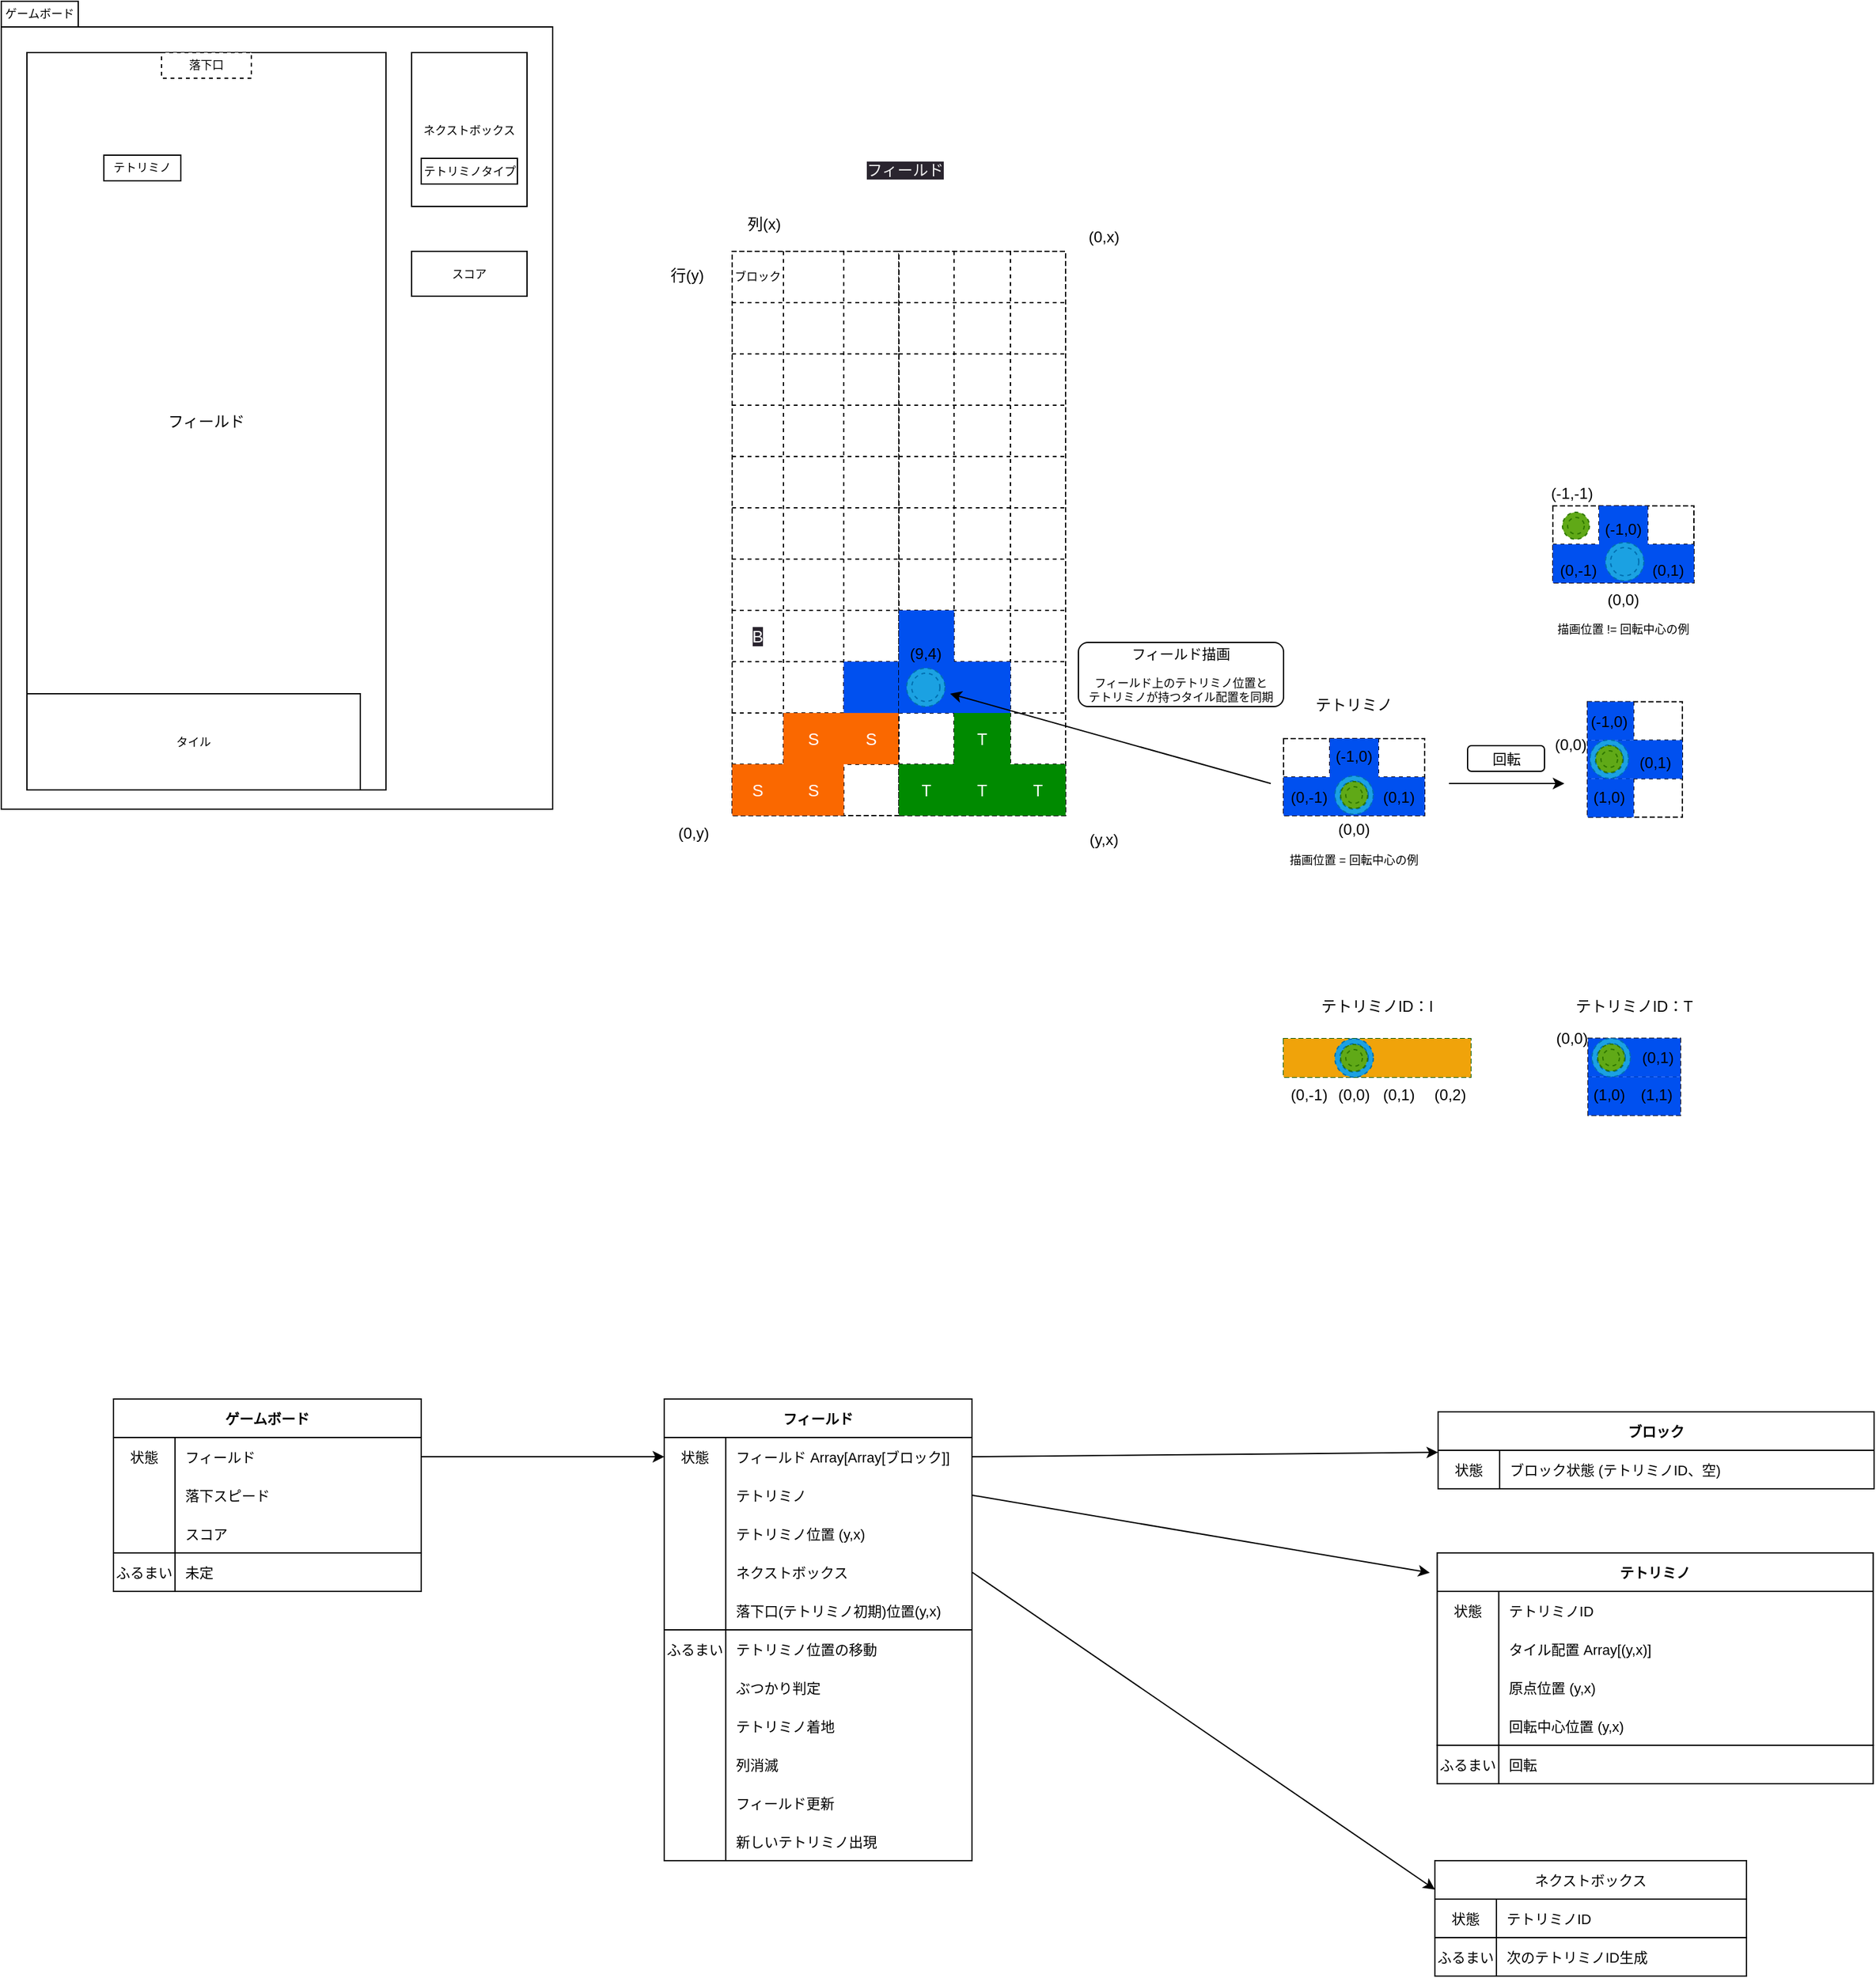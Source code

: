 <mxfile>
    <diagram id="JCQc4r0jdNLoepBP36wU" name="ページ1">
        <mxGraphModel dx="1364" dy="926" grid="1" gridSize="10" guides="1" tooltips="1" connect="1" arrows="1" fold="1" page="1" pageScale="1" pageWidth="827" pageHeight="1169" math="0" shadow="0">
            <root>
                <mxCell id="0"/>
                <mxCell id="1" parent="0"/>
                <mxCell id="8" value="" style="rounded=0;whiteSpace=wrap;html=1;" parent="1" vertex="1">
                    <mxGeometry x="100" y="170" width="430" height="610" as="geometry"/>
                </mxCell>
                <mxCell id="2" value="フィールド" style="rounded=0;whiteSpace=wrap;html=1;" parent="1" vertex="1">
                    <mxGeometry x="120" y="190" width="280" height="575" as="geometry"/>
                </mxCell>
                <mxCell id="14" value="落下口" style="rounded=0;whiteSpace=wrap;html=1;fontSize=9;dashed=1;perimeterSpacing=0;strokeWidth=1;strokeColor=default;" parent="1" vertex="1">
                    <mxGeometry x="225" y="190" width="70" height="20" as="geometry"/>
                </mxCell>
                <mxCell id="7" value="&lt;div style=&quot;&quot;&gt;&lt;span style=&quot;font-size: 9px; background-color: initial;&quot;&gt;ネクストボックス&lt;/span&gt;&lt;/div&gt;" style="rounded=0;whiteSpace=wrap;html=1;align=center;" parent="1" vertex="1">
                    <mxGeometry x="420" y="190" width="90" height="120" as="geometry"/>
                </mxCell>
                <mxCell id="10" value="テトリミノ" style="rounded=0;whiteSpace=wrap;html=1;fontSize=9;" parent="1" vertex="1">
                    <mxGeometry x="180" y="270" width="60" height="20" as="geometry"/>
                </mxCell>
                <mxCell id="11" value="テトリミノタイプ" style="rounded=0;whiteSpace=wrap;html=1;fontSize=9;" parent="1" vertex="1">
                    <mxGeometry x="427.5" y="272.5" width="75" height="20" as="geometry"/>
                </mxCell>
                <mxCell id="13" value="タイル" style="rounded=0;whiteSpace=wrap;html=1;fontSize=9;" parent="1" vertex="1">
                    <mxGeometry x="120" y="690" width="260" height="75" as="geometry"/>
                </mxCell>
                <mxCell id="17" value="" style="shape=table;html=1;whiteSpace=wrap;startSize=0;container=1;collapsible=0;childLayout=tableLayout;dashed=1;strokeColor=default;strokeWidth=1;fontSize=9;" parent="1" vertex="1">
                    <mxGeometry x="670" y="345" width="130" height="440" as="geometry"/>
                </mxCell>
                <mxCell id="18" value="" style="shape=tableRow;horizontal=0;startSize=0;swimlaneHead=0;swimlaneBody=0;top=0;left=0;bottom=0;right=0;collapsible=0;dropTarget=0;fillColor=none;points=[[0,0.5],[1,0.5]];portConstraint=eastwest;dashed=1;strokeColor=default;strokeWidth=1;fontSize=9;" parent="17" vertex="1">
                    <mxGeometry width="130" height="40" as="geometry"/>
                </mxCell>
                <mxCell id="19" value="ブロック" style="shape=partialRectangle;html=1;whiteSpace=wrap;connectable=0;fillColor=none;top=0;left=0;bottom=0;right=0;overflow=hidden;dashed=1;strokeColor=default;strokeWidth=1;fontSize=9;" parent="18" vertex="1">
                    <mxGeometry width="40" height="40" as="geometry">
                        <mxRectangle width="40" height="40" as="alternateBounds"/>
                    </mxGeometry>
                </mxCell>
                <mxCell id="20" value="" style="shape=partialRectangle;html=1;whiteSpace=wrap;connectable=0;fillColor=none;top=0;left=0;bottom=0;right=0;overflow=hidden;dashed=1;strokeColor=default;strokeWidth=1;fontSize=9;" parent="18" vertex="1">
                    <mxGeometry x="40" width="47" height="40" as="geometry">
                        <mxRectangle width="47" height="40" as="alternateBounds"/>
                    </mxGeometry>
                </mxCell>
                <mxCell id="21" value="" style="shape=partialRectangle;html=1;whiteSpace=wrap;connectable=0;fillColor=none;top=0;left=0;bottom=0;right=0;overflow=hidden;dashed=1;strokeColor=default;strokeWidth=1;fontSize=9;" parent="18" vertex="1">
                    <mxGeometry x="87" width="43" height="40" as="geometry">
                        <mxRectangle width="43" height="40" as="alternateBounds"/>
                    </mxGeometry>
                </mxCell>
                <mxCell id="55" value="" style="shape=tableRow;horizontal=0;startSize=0;swimlaneHead=0;swimlaneBody=0;top=0;left=0;bottom=0;right=0;collapsible=0;dropTarget=0;fillColor=none;points=[[0,0.5],[1,0.5]];portConstraint=eastwest;dashed=1;strokeColor=default;strokeWidth=1;fontSize=9;" parent="17" vertex="1">
                    <mxGeometry y="40" width="130" height="40" as="geometry"/>
                </mxCell>
                <mxCell id="56" value="" style="shape=partialRectangle;html=1;whiteSpace=wrap;connectable=0;fillColor=none;top=0;left=0;bottom=0;right=0;overflow=hidden;dashed=1;strokeColor=default;strokeWidth=1;fontSize=9;" parent="55" vertex="1">
                    <mxGeometry width="40" height="40" as="geometry">
                        <mxRectangle width="40" height="40" as="alternateBounds"/>
                    </mxGeometry>
                </mxCell>
                <mxCell id="57" value="" style="shape=partialRectangle;html=1;whiteSpace=wrap;connectable=0;fillColor=none;top=0;left=0;bottom=0;right=0;overflow=hidden;dashed=1;strokeColor=default;strokeWidth=1;fontSize=9;" parent="55" vertex="1">
                    <mxGeometry x="40" width="47" height="40" as="geometry">
                        <mxRectangle width="47" height="40" as="alternateBounds"/>
                    </mxGeometry>
                </mxCell>
                <mxCell id="58" value="" style="shape=partialRectangle;html=1;whiteSpace=wrap;connectable=0;fillColor=none;top=0;left=0;bottom=0;right=0;overflow=hidden;dashed=1;strokeColor=default;strokeWidth=1;fontSize=9;" parent="55" vertex="1">
                    <mxGeometry x="87" width="43" height="40" as="geometry">
                        <mxRectangle width="43" height="40" as="alternateBounds"/>
                    </mxGeometry>
                </mxCell>
                <mxCell id="59" value="" style="shape=tableRow;horizontal=0;startSize=0;swimlaneHead=0;swimlaneBody=0;top=0;left=0;bottom=0;right=0;collapsible=0;dropTarget=0;fillColor=none;points=[[0,0.5],[1,0.5]];portConstraint=eastwest;dashed=1;strokeColor=default;strokeWidth=1;fontSize=9;" parent="17" vertex="1">
                    <mxGeometry y="80" width="130" height="40" as="geometry"/>
                </mxCell>
                <mxCell id="60" value="" style="shape=partialRectangle;html=1;whiteSpace=wrap;connectable=0;fillColor=none;top=0;left=0;bottom=0;right=0;overflow=hidden;dashed=1;strokeColor=default;strokeWidth=1;fontSize=9;" parent="59" vertex="1">
                    <mxGeometry width="40" height="40" as="geometry">
                        <mxRectangle width="40" height="40" as="alternateBounds"/>
                    </mxGeometry>
                </mxCell>
                <mxCell id="61" value="" style="shape=partialRectangle;html=1;whiteSpace=wrap;connectable=0;fillColor=none;top=0;left=0;bottom=0;right=0;overflow=hidden;dashed=1;strokeColor=default;strokeWidth=1;fontSize=9;" parent="59" vertex="1">
                    <mxGeometry x="40" width="47" height="40" as="geometry">
                        <mxRectangle width="47" height="40" as="alternateBounds"/>
                    </mxGeometry>
                </mxCell>
                <mxCell id="62" value="" style="shape=partialRectangle;html=1;whiteSpace=wrap;connectable=0;fillColor=none;top=0;left=0;bottom=0;right=0;overflow=hidden;dashed=1;strokeColor=default;strokeWidth=1;fontSize=9;" parent="59" vertex="1">
                    <mxGeometry x="87" width="43" height="40" as="geometry">
                        <mxRectangle width="43" height="40" as="alternateBounds"/>
                    </mxGeometry>
                </mxCell>
                <mxCell id="22" value="" style="shape=tableRow;horizontal=0;startSize=0;swimlaneHead=0;swimlaneBody=0;top=0;left=0;bottom=0;right=0;collapsible=0;dropTarget=0;fillColor=none;points=[[0,0.5],[1,0.5]];portConstraint=eastwest;dashed=1;strokeColor=default;strokeWidth=1;fontSize=9;" parent="17" vertex="1">
                    <mxGeometry y="120" width="130" height="40" as="geometry"/>
                </mxCell>
                <mxCell id="23" value="" style="shape=partialRectangle;html=1;whiteSpace=wrap;connectable=0;fillColor=none;top=0;left=0;bottom=0;right=0;overflow=hidden;dashed=1;strokeColor=default;strokeWidth=1;fontSize=9;" parent="22" vertex="1">
                    <mxGeometry width="40" height="40" as="geometry">
                        <mxRectangle width="40" height="40" as="alternateBounds"/>
                    </mxGeometry>
                </mxCell>
                <mxCell id="24" value="" style="shape=partialRectangle;html=1;whiteSpace=wrap;connectable=0;fillColor=none;top=0;left=0;bottom=0;right=0;overflow=hidden;dashed=1;strokeColor=default;strokeWidth=1;fontSize=9;" parent="22" vertex="1">
                    <mxGeometry x="40" width="47" height="40" as="geometry">
                        <mxRectangle width="47" height="40" as="alternateBounds"/>
                    </mxGeometry>
                </mxCell>
                <mxCell id="25" value="" style="shape=partialRectangle;html=1;whiteSpace=wrap;connectable=0;fillColor=none;top=0;left=0;bottom=0;right=0;overflow=hidden;dashed=1;strokeColor=default;strokeWidth=1;fontSize=9;" parent="22" vertex="1">
                    <mxGeometry x="87" width="43" height="40" as="geometry">
                        <mxRectangle width="43" height="40" as="alternateBounds"/>
                    </mxGeometry>
                </mxCell>
                <mxCell id="51" value="" style="shape=tableRow;horizontal=0;startSize=0;swimlaneHead=0;swimlaneBody=0;top=0;left=0;bottom=0;right=0;collapsible=0;dropTarget=0;fillColor=none;points=[[0,0.5],[1,0.5]];portConstraint=eastwest;dashed=1;strokeColor=default;strokeWidth=1;fontSize=9;" parent="17" vertex="1">
                    <mxGeometry y="160" width="130" height="40" as="geometry"/>
                </mxCell>
                <mxCell id="52" value="" style="shape=partialRectangle;html=1;whiteSpace=wrap;connectable=0;fillColor=none;top=0;left=0;bottom=0;right=0;overflow=hidden;dashed=1;strokeColor=default;strokeWidth=1;fontSize=9;" parent="51" vertex="1">
                    <mxGeometry width="40" height="40" as="geometry">
                        <mxRectangle width="40" height="40" as="alternateBounds"/>
                    </mxGeometry>
                </mxCell>
                <mxCell id="53" value="" style="shape=partialRectangle;html=1;whiteSpace=wrap;connectable=0;fillColor=none;top=0;left=0;bottom=0;right=0;overflow=hidden;dashed=1;strokeColor=default;strokeWidth=1;fontSize=9;" parent="51" vertex="1">
                    <mxGeometry x="40" width="47" height="40" as="geometry">
                        <mxRectangle width="47" height="40" as="alternateBounds"/>
                    </mxGeometry>
                </mxCell>
                <mxCell id="54" value="" style="shape=partialRectangle;html=1;whiteSpace=wrap;connectable=0;fillColor=none;top=0;left=0;bottom=0;right=0;overflow=hidden;dashed=1;strokeColor=default;strokeWidth=1;fontSize=9;" parent="51" vertex="1">
                    <mxGeometry x="87" width="43" height="40" as="geometry">
                        <mxRectangle width="43" height="40" as="alternateBounds"/>
                    </mxGeometry>
                </mxCell>
                <mxCell id="47" value="" style="shape=tableRow;horizontal=0;startSize=0;swimlaneHead=0;swimlaneBody=0;top=0;left=0;bottom=0;right=0;collapsible=0;dropTarget=0;fillColor=none;points=[[0,0.5],[1,0.5]];portConstraint=eastwest;dashed=1;strokeColor=default;strokeWidth=1;fontSize=9;" parent="17" vertex="1">
                    <mxGeometry y="200" width="130" height="40" as="geometry"/>
                </mxCell>
                <mxCell id="48" value="" style="shape=partialRectangle;html=1;whiteSpace=wrap;connectable=0;fillColor=none;top=0;left=0;bottom=0;right=0;overflow=hidden;dashed=1;strokeColor=default;strokeWidth=1;fontSize=9;" parent="47" vertex="1">
                    <mxGeometry width="40" height="40" as="geometry">
                        <mxRectangle width="40" height="40" as="alternateBounds"/>
                    </mxGeometry>
                </mxCell>
                <mxCell id="49" value="" style="shape=partialRectangle;html=1;whiteSpace=wrap;connectable=0;fillColor=none;top=0;left=0;bottom=0;right=0;overflow=hidden;dashed=1;strokeColor=default;strokeWidth=1;fontSize=9;" parent="47" vertex="1">
                    <mxGeometry x="40" width="47" height="40" as="geometry">
                        <mxRectangle width="47" height="40" as="alternateBounds"/>
                    </mxGeometry>
                </mxCell>
                <mxCell id="50" value="" style="shape=partialRectangle;html=1;whiteSpace=wrap;connectable=0;fillColor=none;top=0;left=0;bottom=0;right=0;overflow=hidden;dashed=1;strokeColor=default;strokeWidth=1;fontSize=9;" parent="47" vertex="1">
                    <mxGeometry x="87" width="43" height="40" as="geometry">
                        <mxRectangle width="43" height="40" as="alternateBounds"/>
                    </mxGeometry>
                </mxCell>
                <mxCell id="26" value="" style="shape=tableRow;horizontal=0;startSize=0;swimlaneHead=0;swimlaneBody=0;top=0;left=0;bottom=0;right=0;collapsible=0;dropTarget=0;fillColor=none;points=[[0,0.5],[1,0.5]];portConstraint=eastwest;dashed=1;strokeColor=default;strokeWidth=1;fontSize=9;" parent="17" vertex="1">
                    <mxGeometry y="240" width="130" height="40" as="geometry"/>
                </mxCell>
                <mxCell id="27" value="" style="shape=partialRectangle;html=1;whiteSpace=wrap;connectable=0;fillColor=none;top=0;left=0;bottom=0;right=0;overflow=hidden;dashed=1;strokeColor=default;strokeWidth=1;fontSize=9;" parent="26" vertex="1">
                    <mxGeometry width="40" height="40" as="geometry">
                        <mxRectangle width="40" height="40" as="alternateBounds"/>
                    </mxGeometry>
                </mxCell>
                <mxCell id="28" value="" style="shape=partialRectangle;html=1;whiteSpace=wrap;connectable=0;fillColor=none;top=0;left=0;bottom=0;right=0;overflow=hidden;dashed=1;strokeColor=default;strokeWidth=1;fontSize=9;" parent="26" vertex="1">
                    <mxGeometry x="40" width="47" height="40" as="geometry">
                        <mxRectangle width="47" height="40" as="alternateBounds"/>
                    </mxGeometry>
                </mxCell>
                <mxCell id="29" value="" style="shape=partialRectangle;html=1;whiteSpace=wrap;connectable=0;fillColor=none;top=0;left=0;bottom=0;right=0;overflow=hidden;pointerEvents=1;dashed=1;strokeColor=default;strokeWidth=1;fontSize=9;" parent="26" vertex="1">
                    <mxGeometry x="87" width="43" height="40" as="geometry">
                        <mxRectangle width="43" height="40" as="alternateBounds"/>
                    </mxGeometry>
                </mxCell>
                <mxCell id="131" value="" style="shape=tableRow;horizontal=0;startSize=0;swimlaneHead=0;swimlaneBody=0;top=0;left=0;bottom=0;right=0;collapsible=0;dropTarget=0;fillColor=none;points=[[0,0.5],[1,0.5]];portConstraint=eastwest;dashed=1;strokeColor=default;strokeWidth=1;fontSize=9;" parent="17" vertex="1">
                    <mxGeometry y="280" width="130" height="40" as="geometry"/>
                </mxCell>
                <mxCell id="132" value="&#10;&lt;span style=&quot;color: rgb(255, 255, 255); font-family: Helvetica; font-size: 13px; font-style: normal; font-variant-ligatures: normal; font-variant-caps: normal; font-weight: 400; letter-spacing: normal; orphans: 2; text-align: center; text-indent: 0px; text-transform: none; widows: 2; word-spacing: 0px; -webkit-text-stroke-width: 0px; background-color: rgb(42, 37, 47); text-decoration-thickness: initial; text-decoration-style: initial; text-decoration-color: initial; float: none; display: inline !important;&quot;&gt;B&lt;/span&gt;&#10;&#10;" style="shape=partialRectangle;html=1;whiteSpace=wrap;connectable=0;fillColor=none;top=0;left=0;bottom=0;right=0;overflow=hidden;dashed=1;strokeColor=default;strokeWidth=1;fontSize=9;" parent="131" vertex="1">
                    <mxGeometry width="40" height="40" as="geometry">
                        <mxRectangle width="40" height="40" as="alternateBounds"/>
                    </mxGeometry>
                </mxCell>
                <mxCell id="133" value="&lt;span style=&quot;color: rgb(255, 255, 255); font-size: 13px;&quot;&gt;B&lt;/span&gt;" style="shape=partialRectangle;html=1;whiteSpace=wrap;connectable=0;fillColor=none;top=0;left=0;bottom=0;right=0;overflow=hidden;dashed=1;strokeColor=default;strokeWidth=1;fontSize=9;" parent="131" vertex="1">
                    <mxGeometry x="40" width="47" height="40" as="geometry">
                        <mxRectangle width="47" height="40" as="alternateBounds"/>
                    </mxGeometry>
                </mxCell>
                <mxCell id="134" value="&lt;span style=&quot;color: rgb(255, 255, 255); font-size: 13px;&quot;&gt;B&lt;/span&gt;" style="shape=partialRectangle;html=1;whiteSpace=wrap;connectable=0;fillColor=none;top=0;left=0;bottom=0;right=0;overflow=hidden;pointerEvents=1;dashed=1;strokeColor=default;strokeWidth=1;fontSize=9;" parent="131" vertex="1">
                    <mxGeometry x="87" width="43" height="40" as="geometry">
                        <mxRectangle width="43" height="40" as="alternateBounds"/>
                    </mxGeometry>
                </mxCell>
                <mxCell id="268" value="" style="shape=tableRow;horizontal=0;startSize=0;swimlaneHead=0;swimlaneBody=0;top=0;left=0;bottom=0;right=0;collapsible=0;dropTarget=0;fillColor=none;points=[[0,0.5],[1,0.5]];portConstraint=eastwest;dashed=1;strokeColor=default;strokeWidth=1;fontSize=9;" parent="17" vertex="1">
                    <mxGeometry y="320" width="130" height="40" as="geometry"/>
                </mxCell>
                <mxCell id="269" value="&lt;span style=&quot;color: rgb(255, 255, 255); font-size: 13px;&quot;&gt;B&lt;/span&gt;" style="shape=partialRectangle;html=1;whiteSpace=wrap;connectable=0;fillColor=none;top=0;left=0;bottom=0;right=0;overflow=hidden;dashed=1;strokeColor=default;strokeWidth=1;fontSize=9;" parent="268" vertex="1">
                    <mxGeometry width="40" height="40" as="geometry">
                        <mxRectangle width="40" height="40" as="alternateBounds"/>
                    </mxGeometry>
                </mxCell>
                <mxCell id="270" value="&lt;span style=&quot;font-size: 13px;&quot;&gt;B&lt;/span&gt;" style="shape=partialRectangle;html=1;whiteSpace=wrap;connectable=0;fillColor=none;top=0;left=0;bottom=0;right=0;overflow=hidden;dashed=1;strokeColor=#314354;strokeWidth=1;fontSize=9;fontColor=#ffffff;" parent="268" vertex="1">
                    <mxGeometry x="40" width="47" height="40" as="geometry">
                        <mxRectangle width="47" height="40" as="alternateBounds"/>
                    </mxGeometry>
                </mxCell>
                <mxCell id="271" value="" style="shape=partialRectangle;html=1;whiteSpace=wrap;connectable=0;fillColor=#0050ef;top=0;left=0;bottom=0;right=0;overflow=hidden;pointerEvents=1;dashed=1;strokeColor=#001DBC;strokeWidth=1;fontSize=9;fontColor=#ffffff;" parent="268" vertex="1">
                    <mxGeometry x="87" width="43" height="40" as="geometry">
                        <mxRectangle width="43" height="40" as="alternateBounds"/>
                    </mxGeometry>
                </mxCell>
                <mxCell id="280" value="" style="shape=tableRow;horizontal=0;startSize=0;swimlaneHead=0;swimlaneBody=0;top=0;left=0;bottom=0;right=0;collapsible=0;dropTarget=0;fillColor=none;points=[[0,0.5],[1,0.5]];portConstraint=eastwest;dashed=1;strokeColor=default;strokeWidth=1;fontSize=9;" parent="17" vertex="1">
                    <mxGeometry y="360" width="130" height="40" as="geometry"/>
                </mxCell>
                <mxCell id="281" value="&lt;span style=&quot;font-size: 13px;&quot;&gt;B&lt;/span&gt;" style="shape=partialRectangle;html=1;whiteSpace=wrap;connectable=0;fillColor=none;top=0;left=0;bottom=0;right=0;overflow=hidden;dashed=1;strokeColor=#314354;strokeWidth=1;fontSize=9;fontColor=#ffffff;" parent="280" vertex="1">
                    <mxGeometry width="40" height="40" as="geometry">
                        <mxRectangle width="40" height="40" as="alternateBounds"/>
                    </mxGeometry>
                </mxCell>
                <mxCell id="282" value="&lt;span style=&quot;color: rgb(255, 255, 255); font-size: 13px;&quot;&gt;S&lt;/span&gt;" style="shape=partialRectangle;html=1;whiteSpace=wrap;connectable=0;fillColor=#fa6800;top=0;left=0;bottom=0;right=0;overflow=hidden;dashed=1;strokeColor=#C73500;strokeWidth=1;fontSize=9;fontColor=#000000;" parent="280" vertex="1">
                    <mxGeometry x="40" width="47" height="40" as="geometry">
                        <mxRectangle width="47" height="40" as="alternateBounds"/>
                    </mxGeometry>
                </mxCell>
                <mxCell id="283" value="&lt;span style=&quot;color: rgb(255, 255, 255); font-size: 13px;&quot;&gt;S&lt;/span&gt;" style="shape=partialRectangle;html=1;whiteSpace=wrap;connectable=0;fillColor=#fa6800;top=0;left=0;bottom=0;right=0;overflow=hidden;pointerEvents=1;dashed=1;strokeColor=#C73500;strokeWidth=1;fontSize=9;fontColor=#000000;" parent="280" vertex="1">
                    <mxGeometry x="87" width="43" height="40" as="geometry">
                        <mxRectangle width="43" height="40" as="alternateBounds"/>
                    </mxGeometry>
                </mxCell>
                <mxCell id="136" value="" style="shape=tableRow;horizontal=0;startSize=0;swimlaneHead=0;swimlaneBody=0;top=0;left=0;bottom=0;right=0;collapsible=0;dropTarget=0;fillColor=none;points=[[0,0.5],[1,0.5]];portConstraint=eastwest;dashed=1;strokeColor=default;strokeWidth=1;fontSize=9;" parent="17" vertex="1">
                    <mxGeometry y="400" width="130" height="40" as="geometry"/>
                </mxCell>
                <mxCell id="137" value="&lt;font style=&quot;font-size: 13px;&quot; color=&quot;#ffffff&quot;&gt;S&lt;/font&gt;" style="shape=partialRectangle;html=1;whiteSpace=wrap;connectable=0;fillColor=#fa6800;top=0;left=0;bottom=0;right=0;overflow=hidden;dashed=1;strokeColor=#C73500;strokeWidth=1;fontSize=9;fontColor=#000000;" parent="136" vertex="1">
                    <mxGeometry width="40" height="40" as="geometry">
                        <mxRectangle width="40" height="40" as="alternateBounds"/>
                    </mxGeometry>
                </mxCell>
                <mxCell id="138" value="&lt;span style=&quot;color: rgb(255, 255, 255); font-size: 13px;&quot;&gt;S&lt;/span&gt;" style="shape=partialRectangle;html=1;whiteSpace=wrap;connectable=0;fillColor=#fa6800;top=0;left=0;bottom=0;right=0;overflow=hidden;dashed=1;strokeColor=#C73500;strokeWidth=1;fontSize=9;fontColor=#000000;" parent="136" vertex="1">
                    <mxGeometry x="40" width="47" height="40" as="geometry">
                        <mxRectangle width="47" height="40" as="alternateBounds"/>
                    </mxGeometry>
                </mxCell>
                <mxCell id="139" value="&lt;font color=&quot;#ffffff&quot;&gt;&lt;span style=&quot;font-size: 13px;&quot;&gt;B&lt;/span&gt;&lt;/font&gt;" style="shape=partialRectangle;html=1;whiteSpace=wrap;connectable=0;fillColor=none;top=0;left=0;bottom=0;right=0;overflow=hidden;pointerEvents=1;dashed=1;strokeColor=default;strokeWidth=1;fontSize=9;" parent="136" vertex="1">
                    <mxGeometry x="87" width="43" height="40" as="geometry">
                        <mxRectangle width="43" height="40" as="alternateBounds"/>
                    </mxGeometry>
                </mxCell>
                <mxCell id="63" value="&lt;span style=&quot;color: rgb(240, 240, 240); font-family: Helvetica; font-size: 12px; font-style: normal; font-variant-ligatures: normal; font-variant-caps: normal; font-weight: 400; letter-spacing: normal; orphans: 2; text-indent: 0px; text-transform: none; widows: 2; word-spacing: 0px; -webkit-text-stroke-width: 0px; background-color: rgb(42, 37, 47); text-decoration-thickness: initial; text-decoration-style: initial; text-decoration-color: initial; float: none; display: inline !important;&quot;&gt;フィールド&lt;/span&gt;" style="text;whiteSpace=wrap;html=1;fontSize=9;align=center;" parent="1" vertex="1">
                    <mxGeometry x="760" y="267.5" width="90" height="25" as="geometry"/>
                </mxCell>
                <mxCell id="227" value="&lt;span style=&quot;font-size: 12px;&quot;&gt;行(y)&lt;/span&gt;" style="text;whiteSpace=wrap;html=1;fontSize=9;align=center;" parent="1" vertex="1">
                    <mxGeometry x="620" y="350" width="30" height="25" as="geometry"/>
                </mxCell>
                <mxCell id="230" value="&lt;span style=&quot;font-size: 12px;&quot;&gt;列(x)&lt;/span&gt;" style="text;whiteSpace=wrap;html=1;fontSize=9;align=center;" parent="1" vertex="1">
                    <mxGeometry x="680" y="310" width="30" height="25" as="geometry"/>
                </mxCell>
                <mxCell id="231" value="" style="shape=table;html=1;whiteSpace=wrap;startSize=0;container=1;collapsible=0;childLayout=tableLayout;dashed=1;strokeColor=default;strokeWidth=1;fontSize=9;" parent="1" vertex="1">
                    <mxGeometry x="800" y="345" width="130" height="440" as="geometry"/>
                </mxCell>
                <mxCell id="232" value="" style="shape=tableRow;horizontal=0;startSize=0;swimlaneHead=0;swimlaneBody=0;top=0;left=0;bottom=0;right=0;collapsible=0;dropTarget=0;fillColor=none;points=[[0,0.5],[1,0.5]];portConstraint=eastwest;dashed=1;strokeColor=default;strokeWidth=1;fontSize=9;" parent="231" vertex="1">
                    <mxGeometry width="130" height="40" as="geometry"/>
                </mxCell>
                <mxCell id="233" value="" style="shape=partialRectangle;html=1;whiteSpace=wrap;connectable=0;fillColor=none;top=0;left=0;bottom=0;right=0;overflow=hidden;dashed=1;strokeColor=default;strokeWidth=1;fontSize=9;" parent="232" vertex="1">
                    <mxGeometry width="43" height="40" as="geometry">
                        <mxRectangle width="43" height="40" as="alternateBounds"/>
                    </mxGeometry>
                </mxCell>
                <mxCell id="234" value="" style="shape=partialRectangle;html=1;whiteSpace=wrap;connectable=0;fillColor=none;top=0;left=0;bottom=0;right=0;overflow=hidden;dashed=1;strokeColor=default;strokeWidth=1;fontSize=9;" parent="232" vertex="1">
                    <mxGeometry x="43" width="44" height="40" as="geometry">
                        <mxRectangle width="44" height="40" as="alternateBounds"/>
                    </mxGeometry>
                </mxCell>
                <mxCell id="235" value="" style="shape=partialRectangle;html=1;whiteSpace=wrap;connectable=0;fillColor=none;top=0;left=0;bottom=0;right=0;overflow=hidden;dashed=1;strokeColor=default;strokeWidth=1;fontSize=9;" parent="232" vertex="1">
                    <mxGeometry x="87" width="43" height="40" as="geometry">
                        <mxRectangle width="43" height="40" as="alternateBounds"/>
                    </mxGeometry>
                </mxCell>
                <mxCell id="236" value="" style="shape=tableRow;horizontal=0;startSize=0;swimlaneHead=0;swimlaneBody=0;top=0;left=0;bottom=0;right=0;collapsible=0;dropTarget=0;fillColor=none;points=[[0,0.5],[1,0.5]];portConstraint=eastwest;dashed=1;strokeColor=default;strokeWidth=1;fontSize=9;" parent="231" vertex="1">
                    <mxGeometry y="40" width="130" height="40" as="geometry"/>
                </mxCell>
                <mxCell id="237" value="" style="shape=partialRectangle;html=1;whiteSpace=wrap;connectable=0;fillColor=none;top=0;left=0;bottom=0;right=0;overflow=hidden;dashed=1;strokeColor=default;strokeWidth=1;fontSize=9;" parent="236" vertex="1">
                    <mxGeometry width="43" height="40" as="geometry">
                        <mxRectangle width="43" height="40" as="alternateBounds"/>
                    </mxGeometry>
                </mxCell>
                <mxCell id="238" value="" style="shape=partialRectangle;html=1;whiteSpace=wrap;connectable=0;fillColor=none;top=0;left=0;bottom=0;right=0;overflow=hidden;dashed=1;strokeColor=default;strokeWidth=1;fontSize=9;" parent="236" vertex="1">
                    <mxGeometry x="43" width="44" height="40" as="geometry">
                        <mxRectangle width="44" height="40" as="alternateBounds"/>
                    </mxGeometry>
                </mxCell>
                <mxCell id="239" value="" style="shape=partialRectangle;html=1;whiteSpace=wrap;connectable=0;fillColor=none;top=0;left=0;bottom=0;right=0;overflow=hidden;dashed=1;strokeColor=default;strokeWidth=1;fontSize=9;" parent="236" vertex="1">
                    <mxGeometry x="87" width="43" height="40" as="geometry">
                        <mxRectangle width="43" height="40" as="alternateBounds"/>
                    </mxGeometry>
                </mxCell>
                <mxCell id="240" value="" style="shape=tableRow;horizontal=0;startSize=0;swimlaneHead=0;swimlaneBody=0;top=0;left=0;bottom=0;right=0;collapsible=0;dropTarget=0;fillColor=none;points=[[0,0.5],[1,0.5]];portConstraint=eastwest;dashed=1;strokeColor=default;strokeWidth=1;fontSize=9;" parent="231" vertex="1">
                    <mxGeometry y="80" width="130" height="40" as="geometry"/>
                </mxCell>
                <mxCell id="241" value="" style="shape=partialRectangle;html=1;whiteSpace=wrap;connectable=0;fillColor=none;top=0;left=0;bottom=0;right=0;overflow=hidden;dashed=1;strokeColor=default;strokeWidth=1;fontSize=9;" parent="240" vertex="1">
                    <mxGeometry width="43" height="40" as="geometry">
                        <mxRectangle width="43" height="40" as="alternateBounds"/>
                    </mxGeometry>
                </mxCell>
                <mxCell id="242" value="" style="shape=partialRectangle;html=1;whiteSpace=wrap;connectable=0;fillColor=none;top=0;left=0;bottom=0;right=0;overflow=hidden;dashed=1;strokeColor=default;strokeWidth=1;fontSize=9;" parent="240" vertex="1">
                    <mxGeometry x="43" width="44" height="40" as="geometry">
                        <mxRectangle width="44" height="40" as="alternateBounds"/>
                    </mxGeometry>
                </mxCell>
                <mxCell id="243" value="" style="shape=partialRectangle;html=1;whiteSpace=wrap;connectable=0;fillColor=none;top=0;left=0;bottom=0;right=0;overflow=hidden;dashed=1;strokeColor=default;strokeWidth=1;fontSize=9;" parent="240" vertex="1">
                    <mxGeometry x="87" width="43" height="40" as="geometry">
                        <mxRectangle width="43" height="40" as="alternateBounds"/>
                    </mxGeometry>
                </mxCell>
                <mxCell id="244" value="" style="shape=tableRow;horizontal=0;startSize=0;swimlaneHead=0;swimlaneBody=0;top=0;left=0;bottom=0;right=0;collapsible=0;dropTarget=0;fillColor=none;points=[[0,0.5],[1,0.5]];portConstraint=eastwest;dashed=1;strokeColor=default;strokeWidth=1;fontSize=9;" parent="231" vertex="1">
                    <mxGeometry y="120" width="130" height="40" as="geometry"/>
                </mxCell>
                <mxCell id="245" value="" style="shape=partialRectangle;html=1;whiteSpace=wrap;connectable=0;fillColor=none;top=0;left=0;bottom=0;right=0;overflow=hidden;dashed=1;strokeColor=default;strokeWidth=1;fontSize=9;" parent="244" vertex="1">
                    <mxGeometry width="43" height="40" as="geometry">
                        <mxRectangle width="43" height="40" as="alternateBounds"/>
                    </mxGeometry>
                </mxCell>
                <mxCell id="246" value="" style="shape=partialRectangle;html=1;whiteSpace=wrap;connectable=0;fillColor=none;top=0;left=0;bottom=0;right=0;overflow=hidden;dashed=1;strokeColor=default;strokeWidth=1;fontSize=9;" parent="244" vertex="1">
                    <mxGeometry x="43" width="44" height="40" as="geometry">
                        <mxRectangle width="44" height="40" as="alternateBounds"/>
                    </mxGeometry>
                </mxCell>
                <mxCell id="247" value="" style="shape=partialRectangle;html=1;whiteSpace=wrap;connectable=0;fillColor=none;top=0;left=0;bottom=0;right=0;overflow=hidden;dashed=1;strokeColor=default;strokeWidth=1;fontSize=9;" parent="244" vertex="1">
                    <mxGeometry x="87" width="43" height="40" as="geometry">
                        <mxRectangle width="43" height="40" as="alternateBounds"/>
                    </mxGeometry>
                </mxCell>
                <mxCell id="248" value="" style="shape=tableRow;horizontal=0;startSize=0;swimlaneHead=0;swimlaneBody=0;top=0;left=0;bottom=0;right=0;collapsible=0;dropTarget=0;fillColor=none;points=[[0,0.5],[1,0.5]];portConstraint=eastwest;dashed=1;strokeColor=default;strokeWidth=1;fontSize=9;" parent="231" vertex="1">
                    <mxGeometry y="160" width="130" height="40" as="geometry"/>
                </mxCell>
                <mxCell id="249" value="" style="shape=partialRectangle;html=1;whiteSpace=wrap;connectable=0;fillColor=none;top=0;left=0;bottom=0;right=0;overflow=hidden;dashed=1;strokeColor=default;strokeWidth=1;fontSize=9;" parent="248" vertex="1">
                    <mxGeometry width="43" height="40" as="geometry">
                        <mxRectangle width="43" height="40" as="alternateBounds"/>
                    </mxGeometry>
                </mxCell>
                <mxCell id="250" value="" style="shape=partialRectangle;html=1;whiteSpace=wrap;connectable=0;fillColor=none;top=0;left=0;bottom=0;right=0;overflow=hidden;dashed=1;strokeColor=default;strokeWidth=1;fontSize=9;" parent="248" vertex="1">
                    <mxGeometry x="43" width="44" height="40" as="geometry">
                        <mxRectangle width="44" height="40" as="alternateBounds"/>
                    </mxGeometry>
                </mxCell>
                <mxCell id="251" value="" style="shape=partialRectangle;html=1;whiteSpace=wrap;connectable=0;fillColor=none;top=0;left=0;bottom=0;right=0;overflow=hidden;dashed=1;strokeColor=default;strokeWidth=1;fontSize=9;" parent="248" vertex="1">
                    <mxGeometry x="87" width="43" height="40" as="geometry">
                        <mxRectangle width="43" height="40" as="alternateBounds"/>
                    </mxGeometry>
                </mxCell>
                <mxCell id="252" value="" style="shape=tableRow;horizontal=0;startSize=0;swimlaneHead=0;swimlaneBody=0;top=0;left=0;bottom=0;right=0;collapsible=0;dropTarget=0;fillColor=none;points=[[0,0.5],[1,0.5]];portConstraint=eastwest;dashed=1;strokeColor=default;strokeWidth=1;fontSize=9;" parent="231" vertex="1">
                    <mxGeometry y="200" width="130" height="40" as="geometry"/>
                </mxCell>
                <mxCell id="253" value="" style="shape=partialRectangle;html=1;whiteSpace=wrap;connectable=0;fillColor=none;top=0;left=0;bottom=0;right=0;overflow=hidden;dashed=1;strokeColor=default;strokeWidth=1;fontSize=9;" parent="252" vertex="1">
                    <mxGeometry width="43" height="40" as="geometry">
                        <mxRectangle width="43" height="40" as="alternateBounds"/>
                    </mxGeometry>
                </mxCell>
                <mxCell id="254" value="" style="shape=partialRectangle;html=1;whiteSpace=wrap;connectable=0;fillColor=none;top=0;left=0;bottom=0;right=0;overflow=hidden;dashed=1;strokeColor=default;strokeWidth=1;fontSize=9;" parent="252" vertex="1">
                    <mxGeometry x="43" width="44" height="40" as="geometry">
                        <mxRectangle width="44" height="40" as="alternateBounds"/>
                    </mxGeometry>
                </mxCell>
                <mxCell id="255" value="" style="shape=partialRectangle;html=1;whiteSpace=wrap;connectable=0;fillColor=none;top=0;left=0;bottom=0;right=0;overflow=hidden;dashed=1;strokeColor=default;strokeWidth=1;fontSize=9;" parent="252" vertex="1">
                    <mxGeometry x="87" width="43" height="40" as="geometry">
                        <mxRectangle width="43" height="40" as="alternateBounds"/>
                    </mxGeometry>
                </mxCell>
                <mxCell id="256" value="" style="shape=tableRow;horizontal=0;startSize=0;swimlaneHead=0;swimlaneBody=0;top=0;left=0;bottom=0;right=0;collapsible=0;dropTarget=0;fillColor=none;points=[[0,0.5],[1,0.5]];portConstraint=eastwest;dashed=1;strokeColor=default;strokeWidth=1;fontSize=9;" parent="231" vertex="1">
                    <mxGeometry y="240" width="130" height="40" as="geometry"/>
                </mxCell>
                <mxCell id="257" value="" style="shape=partialRectangle;html=1;whiteSpace=wrap;connectable=0;fillColor=none;top=0;left=0;bottom=0;right=0;overflow=hidden;dashed=1;strokeColor=default;strokeWidth=1;fontSize=9;" parent="256" vertex="1">
                    <mxGeometry width="43" height="40" as="geometry">
                        <mxRectangle width="43" height="40" as="alternateBounds"/>
                    </mxGeometry>
                </mxCell>
                <mxCell id="258" value="" style="shape=partialRectangle;html=1;whiteSpace=wrap;connectable=0;fillColor=none;top=0;left=0;bottom=0;right=0;overflow=hidden;dashed=1;strokeColor=default;strokeWidth=1;fontSize=9;" parent="256" vertex="1">
                    <mxGeometry x="43" width="44" height="40" as="geometry">
                        <mxRectangle width="44" height="40" as="alternateBounds"/>
                    </mxGeometry>
                </mxCell>
                <mxCell id="259" value="" style="shape=partialRectangle;html=1;whiteSpace=wrap;connectable=0;fillColor=none;top=0;left=0;bottom=0;right=0;overflow=hidden;pointerEvents=1;dashed=1;strokeColor=default;strokeWidth=1;fontSize=9;" parent="256" vertex="1">
                    <mxGeometry x="87" width="43" height="40" as="geometry">
                        <mxRectangle width="43" height="40" as="alternateBounds"/>
                    </mxGeometry>
                </mxCell>
                <mxCell id="260" value="" style="shape=tableRow;horizontal=0;startSize=0;swimlaneHead=0;swimlaneBody=0;top=0;left=0;bottom=0;right=0;collapsible=0;dropTarget=0;fillColor=none;points=[[0,0.5],[1,0.5]];portConstraint=eastwest;dashed=1;strokeColor=default;strokeWidth=1;fontSize=9;" parent="231" vertex="1">
                    <mxGeometry y="280" width="130" height="40" as="geometry"/>
                </mxCell>
                <mxCell id="261" value="" style="shape=partialRectangle;html=1;whiteSpace=wrap;connectable=0;fillColor=#0050ef;top=0;left=0;bottom=0;right=0;overflow=hidden;dashed=1;strokeColor=#001DBC;strokeWidth=1;fontSize=9;fontColor=#ffffff;" parent="260" vertex="1">
                    <mxGeometry width="43" height="40" as="geometry">
                        <mxRectangle width="43" height="40" as="alternateBounds"/>
                    </mxGeometry>
                </mxCell>
                <mxCell id="262" value="&lt;span style=&quot;color: rgb(255, 255, 255); font-size: 13px;&quot;&gt;B&lt;/span&gt;" style="shape=partialRectangle;html=1;whiteSpace=wrap;connectable=0;fillColor=none;top=0;left=0;bottom=0;right=0;overflow=hidden;dashed=1;strokeColor=default;strokeWidth=1;fontSize=9;" parent="260" vertex="1">
                    <mxGeometry x="43" width="44" height="40" as="geometry">
                        <mxRectangle width="44" height="40" as="alternateBounds"/>
                    </mxGeometry>
                </mxCell>
                <mxCell id="263" value="&lt;span style=&quot;color: rgb(255, 255, 255); font-size: 13px;&quot;&gt;B&lt;/span&gt;" style="shape=partialRectangle;html=1;whiteSpace=wrap;connectable=0;fillColor=none;top=0;left=0;bottom=0;right=0;overflow=hidden;pointerEvents=1;dashed=1;strokeColor=default;strokeWidth=1;fontSize=9;" parent="260" vertex="1">
                    <mxGeometry x="87" width="43" height="40" as="geometry">
                        <mxRectangle width="43" height="40" as="alternateBounds"/>
                    </mxGeometry>
                </mxCell>
                <mxCell id="264" value="" style="shape=tableRow;horizontal=0;startSize=0;swimlaneHead=0;swimlaneBody=0;top=0;left=0;bottom=0;right=0;collapsible=0;dropTarget=0;fillColor=none;points=[[0,0.5],[1,0.5]];portConstraint=eastwest;dashed=1;strokeColor=default;strokeWidth=1;fontSize=9;" parent="231" vertex="1">
                    <mxGeometry y="320" width="130" height="40" as="geometry"/>
                </mxCell>
                <mxCell id="265" value="" style="shape=partialRectangle;html=1;whiteSpace=wrap;connectable=0;fillColor=#0050ef;top=0;left=0;bottom=0;right=0;overflow=hidden;dashed=1;strokeColor=#001DBC;strokeWidth=1;fontSize=9;fontColor=#ffffff;" parent="264" vertex="1">
                    <mxGeometry width="43" height="40" as="geometry">
                        <mxRectangle width="43" height="40" as="alternateBounds"/>
                    </mxGeometry>
                </mxCell>
                <mxCell id="266" value="" style="shape=partialRectangle;html=1;whiteSpace=wrap;connectable=0;fillColor=#0050ef;top=0;left=0;bottom=0;right=0;overflow=hidden;dashed=1;strokeColor=#001DBC;strokeWidth=1;fontSize=9;fontColor=#ffffff;" parent="264" vertex="1">
                    <mxGeometry x="43" width="44" height="40" as="geometry">
                        <mxRectangle width="44" height="40" as="alternateBounds"/>
                    </mxGeometry>
                </mxCell>
                <mxCell id="267" value="&lt;span style=&quot;color: rgb(255, 255, 255); font-size: 13px;&quot;&gt;B&lt;/span&gt;" style="shape=partialRectangle;html=1;whiteSpace=wrap;connectable=0;fillColor=none;top=0;left=0;bottom=0;right=0;overflow=hidden;pointerEvents=1;dashed=1;strokeColor=default;strokeWidth=1;fontSize=9;" parent="264" vertex="1">
                    <mxGeometry x="87" width="43" height="40" as="geometry">
                        <mxRectangle width="43" height="40" as="alternateBounds"/>
                    </mxGeometry>
                </mxCell>
                <mxCell id="272" value="" style="shape=tableRow;horizontal=0;startSize=0;swimlaneHead=0;swimlaneBody=0;top=0;left=0;bottom=0;right=0;collapsible=0;dropTarget=0;fillColor=none;points=[[0,0.5],[1,0.5]];portConstraint=eastwest;dashed=1;strokeColor=default;strokeWidth=1;fontSize=9;" parent="231" vertex="1">
                    <mxGeometry y="360" width="130" height="40" as="geometry"/>
                </mxCell>
                <mxCell id="273" value="&lt;span style=&quot;color: rgb(255, 255, 255); font-size: 13px;&quot;&gt;B&lt;/span&gt;" style="shape=partialRectangle;html=1;whiteSpace=wrap;connectable=0;fillColor=none;top=0;left=0;bottom=0;right=0;overflow=hidden;dashed=1;strokeColor=default;strokeWidth=1;fontSize=9;" parent="272" vertex="1">
                    <mxGeometry width="43" height="40" as="geometry">
                        <mxRectangle width="43" height="40" as="alternateBounds"/>
                    </mxGeometry>
                </mxCell>
                <mxCell id="274" value="&lt;span style=&quot;font-size: 13px;&quot;&gt;T&lt;/span&gt;" style="shape=partialRectangle;html=1;whiteSpace=wrap;connectable=0;fillColor=#008a00;top=0;left=0;bottom=0;right=0;overflow=hidden;dashed=1;strokeColor=#005700;strokeWidth=1;fontSize=9;fontColor=#ffffff;" parent="272" vertex="1">
                    <mxGeometry x="43" width="44" height="40" as="geometry">
                        <mxRectangle width="44" height="40" as="alternateBounds"/>
                    </mxGeometry>
                </mxCell>
                <mxCell id="275" value="&lt;span style=&quot;color: rgb(255, 255, 255); font-size: 13px;&quot;&gt;B&lt;/span&gt;" style="shape=partialRectangle;html=1;whiteSpace=wrap;connectable=0;fillColor=none;top=0;left=0;bottom=0;right=0;overflow=hidden;pointerEvents=1;dashed=1;strokeColor=default;strokeWidth=1;fontSize=9;" parent="272" vertex="1">
                    <mxGeometry x="87" width="43" height="40" as="geometry">
                        <mxRectangle width="43" height="40" as="alternateBounds"/>
                    </mxGeometry>
                </mxCell>
                <mxCell id="276" value="" style="shape=tableRow;horizontal=0;startSize=0;swimlaneHead=0;swimlaneBody=0;top=0;left=0;bottom=0;right=0;collapsible=0;dropTarget=0;fillColor=none;points=[[0,0.5],[1,0.5]];portConstraint=eastwest;dashed=1;strokeColor=default;strokeWidth=1;fontSize=9;" parent="231" vertex="1">
                    <mxGeometry y="400" width="130" height="40" as="geometry"/>
                </mxCell>
                <mxCell id="277" value="&lt;span style=&quot;font-size: 13px;&quot;&gt;T&lt;/span&gt;" style="shape=partialRectangle;html=1;whiteSpace=wrap;connectable=0;fillColor=#008a00;top=0;left=0;bottom=0;right=0;overflow=hidden;dashed=1;strokeColor=#005700;strokeWidth=1;fontSize=9;fontColor=#ffffff;" parent="276" vertex="1">
                    <mxGeometry width="43" height="40" as="geometry">
                        <mxRectangle width="43" height="40" as="alternateBounds"/>
                    </mxGeometry>
                </mxCell>
                <mxCell id="278" value="&lt;span style=&quot;font-size: 13px;&quot;&gt;T&lt;/span&gt;" style="shape=partialRectangle;html=1;whiteSpace=wrap;connectable=0;fillColor=#008a00;top=0;left=0;bottom=0;right=0;overflow=hidden;dashed=1;strokeColor=#005700;strokeWidth=1;fontSize=9;fontColor=#ffffff;" parent="276" vertex="1">
                    <mxGeometry x="43" width="44" height="40" as="geometry">
                        <mxRectangle width="44" height="40" as="alternateBounds"/>
                    </mxGeometry>
                </mxCell>
                <mxCell id="279" value="&lt;span style=&quot;font-size: 13px;&quot;&gt;T&lt;/span&gt;" style="shape=partialRectangle;html=1;whiteSpace=wrap;connectable=0;fillColor=#008a00;top=0;left=0;bottom=0;right=0;overflow=hidden;pointerEvents=1;dashed=1;strokeColor=#005700;strokeWidth=1;fontSize=9;fontColor=#ffffff;" parent="276" vertex="1">
                    <mxGeometry x="87" width="43" height="40" as="geometry">
                        <mxRectangle width="43" height="40" as="alternateBounds"/>
                    </mxGeometry>
                </mxCell>
                <mxCell id="373" value="" style="shape=table;html=1;whiteSpace=wrap;startSize=0;container=1;collapsible=0;childLayout=tableLayout;dashed=1;strokeColor=default;strokeWidth=1;fontSize=9;" parent="1" vertex="1">
                    <mxGeometry x="1100" y="725" width="110" height="60" as="geometry"/>
                </mxCell>
                <mxCell id="374" value="" style="shape=tableRow;horizontal=0;startSize=0;swimlaneHead=0;swimlaneBody=0;top=0;left=0;bottom=0;right=0;collapsible=0;dropTarget=0;fillColor=none;points=[[0,0.5],[1,0.5]];portConstraint=eastwest;dashed=1;strokeColor=default;strokeWidth=1;fontSize=9;" parent="373" vertex="1">
                    <mxGeometry width="110" height="30" as="geometry"/>
                </mxCell>
                <mxCell id="375" value="" style="shape=partialRectangle;html=1;whiteSpace=wrap;connectable=0;fillColor=none;top=0;left=0;bottom=0;right=0;overflow=hidden;dashed=1;strokeColor=default;strokeWidth=1;fontSize=9;" parent="374" vertex="1">
                    <mxGeometry width="36" height="30" as="geometry">
                        <mxRectangle width="36" height="30" as="alternateBounds"/>
                    </mxGeometry>
                </mxCell>
                <mxCell id="376" value="" style="shape=partialRectangle;html=1;whiteSpace=wrap;connectable=0;fillColor=#0050ef;top=0;left=0;bottom=0;right=0;overflow=hidden;dashed=1;strokeColor=#001DBC;strokeWidth=1;fontSize=9;fontColor=#ffffff;" parent="374" vertex="1">
                    <mxGeometry x="36" width="38" height="30" as="geometry">
                        <mxRectangle width="38" height="30" as="alternateBounds"/>
                    </mxGeometry>
                </mxCell>
                <mxCell id="377" value="" style="shape=partialRectangle;html=1;whiteSpace=wrap;connectable=0;fillColor=none;top=0;left=0;bottom=0;right=0;overflow=hidden;dashed=1;strokeColor=default;strokeWidth=1;fontSize=9;" parent="374" vertex="1">
                    <mxGeometry x="74" width="36" height="30" as="geometry">
                        <mxRectangle width="36" height="30" as="alternateBounds"/>
                    </mxGeometry>
                </mxCell>
                <mxCell id="378" value="" style="shape=tableRow;horizontal=0;startSize=0;swimlaneHead=0;swimlaneBody=0;top=0;left=0;bottom=0;right=0;collapsible=0;dropTarget=0;fillColor=none;points=[[0,0.5],[1,0.5]];portConstraint=eastwest;dashed=1;strokeColor=default;strokeWidth=1;fontSize=9;" parent="373" vertex="1">
                    <mxGeometry y="30" width="110" height="30" as="geometry"/>
                </mxCell>
                <mxCell id="379" value="" style="shape=partialRectangle;html=1;whiteSpace=wrap;connectable=0;fillColor=#0050ef;top=0;left=0;bottom=0;right=0;overflow=hidden;dashed=1;strokeColor=#001DBC;strokeWidth=1;fontSize=9;fontColor=#ffffff;" parent="378" vertex="1">
                    <mxGeometry width="36" height="30" as="geometry">
                        <mxRectangle width="36" height="30" as="alternateBounds"/>
                    </mxGeometry>
                </mxCell>
                <mxCell id="380" value="" style="shape=partialRectangle;html=1;whiteSpace=wrap;connectable=0;fillColor=#0050ef;top=0;left=0;bottom=0;right=0;overflow=hidden;dashed=1;strokeColor=#001DBC;strokeWidth=1;fontSize=9;fontColor=#ffffff;" parent="378" vertex="1">
                    <mxGeometry x="36" width="38" height="30" as="geometry">
                        <mxRectangle width="38" height="30" as="alternateBounds"/>
                    </mxGeometry>
                </mxCell>
                <mxCell id="381" value="" style="shape=partialRectangle;html=1;whiteSpace=wrap;connectable=0;fillColor=#0050ef;top=0;left=0;bottom=0;right=0;overflow=hidden;dashed=1;strokeColor=#001DBC;strokeWidth=1;fontSize=9;fontColor=#ffffff;" parent="378" vertex="1">
                    <mxGeometry x="74" width="36" height="30" as="geometry">
                        <mxRectangle width="36" height="30" as="alternateBounds"/>
                    </mxGeometry>
                </mxCell>
                <mxCell id="386" value="" style="ellipse;shape=doubleEllipse;whiteSpace=wrap;html=1;aspect=fixed;dashed=1;strokeColor=#006EAF;strokeWidth=1;fontSize=9;fillColor=#1ba1e2;fontColor=#ffffff;" parent="1" vertex="1">
                    <mxGeometry x="806" y="670" width="30" height="30" as="geometry"/>
                </mxCell>
                <mxCell id="387" value="" style="ellipse;shape=doubleEllipse;whiteSpace=wrap;html=1;aspect=fixed;dashed=1;strokeColor=#006EAF;strokeWidth=1;fontSize=9;fillColor=#1ba1e2;fontColor=#ffffff;" parent="1" vertex="1">
                    <mxGeometry x="1140" y="754" width="30" height="30" as="geometry"/>
                </mxCell>
                <mxCell id="389" value="&lt;span style=&quot;font-size: 12px;&quot;&gt;テトリミノ&lt;/span&gt;" style="text;whiteSpace=wrap;html=1;fontSize=9;align=center;" parent="1" vertex="1">
                    <mxGeometry x="1110" y="685" width="90" height="25" as="geometry"/>
                </mxCell>
                <mxCell id="390" value="&lt;span style=&quot;font-size: 12px;&quot;&gt;(0,0)&lt;/span&gt;" style="text;whiteSpace=wrap;html=1;fontSize=9;align=center;" parent="1" vertex="1">
                    <mxGeometry x="1135" y="781.5" width="40" height="25" as="geometry"/>
                </mxCell>
                <mxCell id="391" value="&lt;span style=&quot;font-size: 12px;&quot;&gt;(0,-1)&lt;/span&gt;" style="text;whiteSpace=wrap;html=1;fontSize=9;align=center;" parent="1" vertex="1">
                    <mxGeometry x="1100" y="756.5" width="40" height="25" as="geometry"/>
                </mxCell>
                <mxCell id="392" value="&lt;span style=&quot;font-size: 12px;&quot;&gt;(y,x)&lt;/span&gt;" style="text;whiteSpace=wrap;html=1;fontSize=9;align=center;" parent="1" vertex="1">
                    <mxGeometry x="940" y="790" width="40" height="25" as="geometry"/>
                </mxCell>
                <mxCell id="393" value="&lt;span style=&quot;font-size: 12px;&quot;&gt;(0,x)&lt;/span&gt;" style="text;whiteSpace=wrap;html=1;fontSize=9;align=center;" parent="1" vertex="1">
                    <mxGeometry x="940" y="320" width="40" height="25" as="geometry"/>
                </mxCell>
                <mxCell id="394" value="&lt;span style=&quot;font-size: 12px;&quot;&gt;(0,y)&lt;/span&gt;" style="text;whiteSpace=wrap;html=1;fontSize=9;align=center;" parent="1" vertex="1">
                    <mxGeometry x="620" y="785" width="40" height="25" as="geometry"/>
                </mxCell>
                <mxCell id="395" value="&lt;span style=&quot;font-size: 12px;&quot;&gt;(0,1)&lt;/span&gt;" style="text;whiteSpace=wrap;html=1;fontSize=9;align=center;" parent="1" vertex="1">
                    <mxGeometry x="1170" y="756.5" width="40" height="25" as="geometry"/>
                </mxCell>
                <mxCell id="396" value="&lt;span style=&quot;font-size: 12px;&quot;&gt;(-1,0)&lt;/span&gt;" style="text;whiteSpace=wrap;html=1;fontSize=9;align=center;" parent="1" vertex="1">
                    <mxGeometry x="1135" y="725" width="40" height="25" as="geometry"/>
                </mxCell>
                <mxCell id="397" value="&lt;span style=&quot;font-size: 12px;&quot;&gt;(9,4)&lt;/span&gt;" style="text;whiteSpace=wrap;html=1;fontSize=9;align=center;" parent="1" vertex="1">
                    <mxGeometry x="801" y="645" width="40" height="25" as="geometry"/>
                </mxCell>
                <mxCell id="399" value="" style="endArrow=classic;html=1;strokeWidth=1;fontSize=9;" parent="1" edge="1">
                    <mxGeometry width="50" height="50" relative="1" as="geometry">
                        <mxPoint x="1090" y="760" as="sourcePoint"/>
                        <mxPoint x="840" y="690" as="targetPoint"/>
                    </mxGeometry>
                </mxCell>
                <mxCell id="404" value="描画位置 = 回転中心の例" style="text;html=1;strokeColor=none;fillColor=none;align=center;verticalAlign=middle;whiteSpace=wrap;rounded=0;dashed=1;strokeWidth=1;fontSize=9;" parent="1" vertex="1">
                    <mxGeometry x="1090" y="805" width="130" height="30" as="geometry"/>
                </mxCell>
                <mxCell id="422" value="描画位置 != 回転中心の例" style="text;html=1;strokeColor=none;fillColor=none;align=center;verticalAlign=middle;whiteSpace=wrap;rounded=0;dashed=1;strokeWidth=1;fontSize=9;" parent="1" vertex="1">
                    <mxGeometry x="1300" y="624.5" width="130" height="30" as="geometry"/>
                </mxCell>
                <mxCell id="425" value="" style="ellipse;shape=doubleEllipse;whiteSpace=wrap;html=1;aspect=fixed;dashed=1;strokeColor=#2D7600;strokeWidth=1;fontSize=9;fillColor=#60a917;fontColor=#ffffff;" parent="1" vertex="1">
                    <mxGeometry x="1144.5" y="758.5" width="21" height="21" as="geometry"/>
                </mxCell>
                <mxCell id="426" value="" style="shape=table;html=1;whiteSpace=wrap;startSize=0;container=1;collapsible=0;childLayout=tableLayout;dashed=1;strokeColor=default;strokeWidth=1;fontSize=9;" parent="1" vertex="1">
                    <mxGeometry x="1310" y="543.5" width="110" height="60" as="geometry"/>
                </mxCell>
                <mxCell id="427" value="" style="shape=tableRow;horizontal=0;startSize=0;swimlaneHead=0;swimlaneBody=0;top=0;left=0;bottom=0;right=0;collapsible=0;dropTarget=0;fillColor=none;points=[[0,0.5],[1,0.5]];portConstraint=eastwest;dashed=1;strokeColor=default;strokeWidth=1;fontSize=9;" parent="426" vertex="1">
                    <mxGeometry width="110" height="30" as="geometry"/>
                </mxCell>
                <mxCell id="428" value="" style="shape=partialRectangle;html=1;whiteSpace=wrap;connectable=0;fillColor=none;top=0;left=0;bottom=0;right=0;overflow=hidden;dashed=1;strokeColor=default;strokeWidth=1;fontSize=9;" parent="427" vertex="1">
                    <mxGeometry width="36" height="30" as="geometry">
                        <mxRectangle width="36" height="30" as="alternateBounds"/>
                    </mxGeometry>
                </mxCell>
                <mxCell id="429" value="" style="shape=partialRectangle;html=1;whiteSpace=wrap;connectable=0;fillColor=#0050ef;top=0;left=0;bottom=0;right=0;overflow=hidden;dashed=1;strokeColor=#001DBC;strokeWidth=1;fontSize=9;fontColor=#ffffff;" parent="427" vertex="1">
                    <mxGeometry x="36" width="38" height="30" as="geometry">
                        <mxRectangle width="38" height="30" as="alternateBounds"/>
                    </mxGeometry>
                </mxCell>
                <mxCell id="430" value="" style="shape=partialRectangle;html=1;whiteSpace=wrap;connectable=0;fillColor=none;top=0;left=0;bottom=0;right=0;overflow=hidden;dashed=1;strokeColor=default;strokeWidth=1;fontSize=9;" parent="427" vertex="1">
                    <mxGeometry x="74" width="36" height="30" as="geometry">
                        <mxRectangle width="36" height="30" as="alternateBounds"/>
                    </mxGeometry>
                </mxCell>
                <mxCell id="431" value="" style="shape=tableRow;horizontal=0;startSize=0;swimlaneHead=0;swimlaneBody=0;top=0;left=0;bottom=0;right=0;collapsible=0;dropTarget=0;fillColor=none;points=[[0,0.5],[1,0.5]];portConstraint=eastwest;dashed=1;strokeColor=default;strokeWidth=1;fontSize=9;" parent="426" vertex="1">
                    <mxGeometry y="30" width="110" height="30" as="geometry"/>
                </mxCell>
                <mxCell id="432" value="" style="shape=partialRectangle;html=1;whiteSpace=wrap;connectable=0;fillColor=#0050ef;top=0;left=0;bottom=0;right=0;overflow=hidden;dashed=1;strokeColor=#001DBC;strokeWidth=1;fontSize=9;fontColor=#ffffff;" parent="431" vertex="1">
                    <mxGeometry width="36" height="30" as="geometry">
                        <mxRectangle width="36" height="30" as="alternateBounds"/>
                    </mxGeometry>
                </mxCell>
                <mxCell id="433" value="" style="shape=partialRectangle;html=1;whiteSpace=wrap;connectable=0;fillColor=#0050ef;top=0;left=0;bottom=0;right=0;overflow=hidden;dashed=1;strokeColor=#001DBC;strokeWidth=1;fontSize=9;fontColor=#ffffff;" parent="431" vertex="1">
                    <mxGeometry x="36" width="38" height="30" as="geometry">
                        <mxRectangle width="38" height="30" as="alternateBounds"/>
                    </mxGeometry>
                </mxCell>
                <mxCell id="434" value="" style="shape=partialRectangle;html=1;whiteSpace=wrap;connectable=0;fillColor=#0050ef;top=0;left=0;bottom=0;right=0;overflow=hidden;dashed=1;strokeColor=#001DBC;strokeWidth=1;fontSize=9;fontColor=#ffffff;" parent="431" vertex="1">
                    <mxGeometry x="74" width="36" height="30" as="geometry">
                        <mxRectangle width="36" height="30" as="alternateBounds"/>
                    </mxGeometry>
                </mxCell>
                <mxCell id="435" value="" style="ellipse;shape=doubleEllipse;whiteSpace=wrap;html=1;aspect=fixed;dashed=1;strokeColor=#006EAF;strokeWidth=1;fontSize=9;fillColor=#1ba1e2;fontColor=#ffffff;" parent="1" vertex="1">
                    <mxGeometry x="1351" y="572" width="30" height="30" as="geometry"/>
                </mxCell>
                <mxCell id="437" value="&lt;span style=&quot;font-size: 12px;&quot;&gt;(0,0)&lt;/span&gt;" style="text;whiteSpace=wrap;html=1;fontSize=9;align=center;" parent="1" vertex="1">
                    <mxGeometry x="1345" y="602.5" width="40" height="25" as="geometry"/>
                </mxCell>
                <mxCell id="438" value="&lt;span style=&quot;font-size: 12px;&quot;&gt;(0,-1)&lt;/span&gt;" style="text;whiteSpace=wrap;html=1;fontSize=9;align=center;" parent="1" vertex="1">
                    <mxGeometry x="1310" y="579.5" width="40" height="25" as="geometry"/>
                </mxCell>
                <mxCell id="439" value="&lt;span style=&quot;font-size: 12px;&quot;&gt;(0,1)&lt;/span&gt;" style="text;whiteSpace=wrap;html=1;fontSize=9;align=center;" parent="1" vertex="1">
                    <mxGeometry x="1380" y="579.5" width="40" height="25" as="geometry"/>
                </mxCell>
                <mxCell id="440" value="&lt;span style=&quot;font-size: 12px;&quot;&gt;(-1,0)&lt;/span&gt;" style="text;whiteSpace=wrap;html=1;fontSize=9;align=center;" parent="1" vertex="1">
                    <mxGeometry x="1345" y="548" width="40" height="25" as="geometry"/>
                </mxCell>
                <mxCell id="441" value="" style="ellipse;shape=doubleEllipse;whiteSpace=wrap;html=1;aspect=fixed;dashed=1;strokeColor=#2D7600;strokeWidth=1;fontSize=9;fillColor=#60a917;fontColor=#ffffff;" parent="1" vertex="1">
                    <mxGeometry x="1317.5" y="548.5" width="21" height="21" as="geometry"/>
                </mxCell>
                <mxCell id="442" value="&lt;span style=&quot;font-size: 12px;&quot;&gt;(-1,-1)&lt;/span&gt;" style="text;whiteSpace=wrap;html=1;fontSize=9;align=center;" parent="1" vertex="1">
                    <mxGeometry x="1305" y="520" width="40" height="25" as="geometry"/>
                </mxCell>
                <mxCell id="443" value="&lt;div style=&quot;&quot;&gt;&lt;span style=&quot;font-size: 11px;&quot;&gt;フィールド描画&lt;/span&gt;&lt;/div&gt;&lt;br&gt;フィールド上のテトリミノ位置と&lt;br&gt;テトリミノが持つタイル配置を同期" style="rounded=1;whiteSpace=wrap;html=1;strokeColor=default;strokeWidth=1;fontSize=9;fillColor=none;align=center;" parent="1" vertex="1">
                    <mxGeometry x="940" y="650" width="160" height="50" as="geometry"/>
                </mxCell>
                <mxCell id="458" value="テトリミノ" style="shape=table;startSize=30;container=1;collapsible=1;childLayout=tableLayout;fixedRows=1;rowLines=0;fontStyle=1;align=center;resizeLast=1;strokeColor=default;strokeWidth=1;fontSize=11;fillColor=none;" parent="1" vertex="1">
                    <mxGeometry x="1219.8" y="1360" width="340" height="180" as="geometry"/>
                </mxCell>
                <mxCell id="462" value="" style="shape=tableRow;horizontal=0;startSize=0;swimlaneHead=0;swimlaneBody=0;fillColor=none;collapsible=0;dropTarget=0;points=[[0,0.5],[1,0.5]];portConstraint=eastwest;top=0;left=0;right=0;bottom=0;strokeColor=default;strokeWidth=1;fontSize=11;" parent="458" vertex="1">
                    <mxGeometry y="30" width="340" height="30" as="geometry"/>
                </mxCell>
                <mxCell id="463" value="状態" style="shape=partialRectangle;connectable=0;fillColor=none;top=0;left=0;bottom=0;right=0;editable=1;overflow=hidden;strokeColor=default;strokeWidth=1;fontSize=11;" parent="462" vertex="1">
                    <mxGeometry width="48" height="30" as="geometry">
                        <mxRectangle width="48" height="30" as="alternateBounds"/>
                    </mxGeometry>
                </mxCell>
                <mxCell id="464" value="テトリミノID" style="shape=partialRectangle;connectable=0;fillColor=none;top=0;left=0;bottom=0;right=0;align=left;spacingLeft=6;overflow=hidden;strokeColor=default;strokeWidth=1;fontSize=11;" parent="462" vertex="1">
                    <mxGeometry x="48" width="292" height="30" as="geometry">
                        <mxRectangle width="292" height="30" as="alternateBounds"/>
                    </mxGeometry>
                </mxCell>
                <mxCell id="629" value="" style="shape=tableRow;horizontal=0;startSize=0;swimlaneHead=0;swimlaneBody=0;fillColor=none;collapsible=0;dropTarget=0;points=[[0,0.5],[1,0.5]];portConstraint=eastwest;top=0;left=0;right=0;bottom=0;strokeColor=default;strokeWidth=1;fontSize=11;" vertex="1" parent="458">
                    <mxGeometry y="60" width="340" height="30" as="geometry"/>
                </mxCell>
                <mxCell id="630" value="" style="shape=partialRectangle;connectable=0;fillColor=none;top=0;left=0;bottom=0;right=0;editable=1;overflow=hidden;strokeColor=default;strokeWidth=1;fontSize=11;" vertex="1" parent="629">
                    <mxGeometry width="48" height="30" as="geometry">
                        <mxRectangle width="48" height="30" as="alternateBounds"/>
                    </mxGeometry>
                </mxCell>
                <mxCell id="631" value="タイル配置 Array[(y,x)]" style="shape=partialRectangle;connectable=0;fillColor=none;top=0;left=0;bottom=0;right=0;align=left;spacingLeft=6;overflow=hidden;strokeColor=default;strokeWidth=1;fontSize=11;" vertex="1" parent="629">
                    <mxGeometry x="48" width="292" height="30" as="geometry">
                        <mxRectangle width="292" height="30" as="alternateBounds"/>
                    </mxGeometry>
                </mxCell>
                <mxCell id="614" value="" style="shape=tableRow;horizontal=0;startSize=0;swimlaneHead=0;swimlaneBody=0;fillColor=none;collapsible=0;dropTarget=0;points=[[0,0.5],[1,0.5]];portConstraint=eastwest;top=0;left=0;right=0;bottom=0;strokeColor=default;strokeWidth=1;fontSize=11;" parent="458" vertex="1">
                    <mxGeometry y="90" width="340" height="30" as="geometry"/>
                </mxCell>
                <mxCell id="615" value="" style="shape=partialRectangle;connectable=0;fillColor=none;top=0;left=0;bottom=0;right=0;editable=1;overflow=hidden;strokeColor=default;strokeWidth=1;fontSize=11;" parent="614" vertex="1">
                    <mxGeometry width="48" height="30" as="geometry">
                        <mxRectangle width="48" height="30" as="alternateBounds"/>
                    </mxGeometry>
                </mxCell>
                <mxCell id="616" value="原点位置 (y,x)" style="shape=partialRectangle;connectable=0;fillColor=none;top=0;left=0;bottom=0;right=0;align=left;spacingLeft=6;overflow=hidden;strokeColor=default;strokeWidth=1;fontSize=11;" parent="614" vertex="1">
                    <mxGeometry x="48" width="292" height="30" as="geometry">
                        <mxRectangle width="292" height="30" as="alternateBounds"/>
                    </mxGeometry>
                </mxCell>
                <mxCell id="459" value="" style="shape=tableRow;horizontal=0;startSize=0;swimlaneHead=0;swimlaneBody=0;fillColor=none;collapsible=0;dropTarget=0;points=[[0,0.5],[1,0.5]];portConstraint=eastwest;top=0;left=0;right=0;bottom=1;strokeColor=default;strokeWidth=1;fontSize=11;" parent="458" vertex="1">
                    <mxGeometry y="120" width="340" height="30" as="geometry"/>
                </mxCell>
                <mxCell id="460" value="" style="shape=partialRectangle;connectable=0;fillColor=none;top=0;left=0;bottom=0;right=0;fontStyle=1;overflow=hidden;strokeColor=default;strokeWidth=1;fontSize=11;" parent="459" vertex="1">
                    <mxGeometry width="48" height="30" as="geometry">
                        <mxRectangle width="48" height="30" as="alternateBounds"/>
                    </mxGeometry>
                </mxCell>
                <mxCell id="461" value="回転中心位置 (y,x)" style="shape=partialRectangle;connectable=0;fillColor=none;top=0;left=0;bottom=0;right=0;align=left;spacingLeft=6;fontStyle=0;overflow=hidden;strokeColor=default;strokeWidth=1;fontSize=11;" parent="459" vertex="1">
                    <mxGeometry x="48" width="292" height="30" as="geometry">
                        <mxRectangle width="292" height="30" as="alternateBounds"/>
                    </mxGeometry>
                </mxCell>
                <mxCell id="465" value="" style="shape=tableRow;horizontal=0;startSize=0;swimlaneHead=0;swimlaneBody=0;fillColor=none;collapsible=0;dropTarget=0;points=[[0,0.5],[1,0.5]];portConstraint=eastwest;top=0;left=0;right=0;bottom=0;strokeColor=default;strokeWidth=1;fontSize=11;" parent="458" vertex="1">
                    <mxGeometry y="150" width="340" height="30" as="geometry"/>
                </mxCell>
                <mxCell id="466" value="ふるまい" style="shape=partialRectangle;connectable=0;fillColor=none;top=0;left=0;bottom=0;right=0;editable=1;overflow=hidden;strokeColor=default;strokeWidth=1;fontSize=11;" parent="465" vertex="1">
                    <mxGeometry width="48" height="30" as="geometry">
                        <mxRectangle width="48" height="30" as="alternateBounds"/>
                    </mxGeometry>
                </mxCell>
                <mxCell id="467" value="回転" style="shape=partialRectangle;connectable=0;fillColor=none;top=0;left=0;bottom=0;right=0;align=left;spacingLeft=6;overflow=hidden;strokeColor=default;strokeWidth=1;fontSize=11;" parent="465" vertex="1">
                    <mxGeometry x="48" width="292" height="30" as="geometry">
                        <mxRectangle width="292" height="30" as="alternateBounds"/>
                    </mxGeometry>
                </mxCell>
                <mxCell id="501" value="フィールド" style="shape=table;startSize=30;container=1;collapsible=1;childLayout=tableLayout;fixedRows=1;rowLines=0;fontStyle=1;align=center;resizeLast=1;strokeColor=default;strokeWidth=1;fontSize=11;fillColor=none;" parent="1" vertex="1">
                    <mxGeometry x="617" y="1240" width="240" height="360" as="geometry"/>
                </mxCell>
                <mxCell id="623" value="" style="shape=tableRow;horizontal=0;startSize=0;swimlaneHead=0;swimlaneBody=0;fillColor=none;collapsible=0;dropTarget=0;points=[[0,0.5],[1,0.5]];portConstraint=eastwest;top=0;left=0;right=0;bottom=0;strokeColor=default;strokeWidth=1;fontSize=11;" vertex="1" parent="501">
                    <mxGeometry y="30" width="240" height="30" as="geometry"/>
                </mxCell>
                <mxCell id="624" value="状態" style="shape=partialRectangle;connectable=0;fillColor=none;top=0;left=0;bottom=0;right=0;editable=1;overflow=hidden;strokeColor=default;strokeWidth=1;fontSize=11;" vertex="1" parent="623">
                    <mxGeometry width="48" height="30" as="geometry">
                        <mxRectangle width="48" height="30" as="alternateBounds"/>
                    </mxGeometry>
                </mxCell>
                <mxCell id="625" value="フィールド Array[Array[ブロック]]" style="shape=partialRectangle;connectable=0;fillColor=none;top=0;left=0;bottom=0;right=0;align=left;spacingLeft=6;overflow=hidden;strokeColor=default;strokeWidth=1;fontSize=11;" vertex="1" parent="623">
                    <mxGeometry x="48" width="192" height="30" as="geometry">
                        <mxRectangle width="192" height="30" as="alternateBounds"/>
                    </mxGeometry>
                </mxCell>
                <mxCell id="617" value="" style="shape=tableRow;horizontal=0;startSize=0;swimlaneHead=0;swimlaneBody=0;fillColor=none;collapsible=0;dropTarget=0;points=[[0,0.5],[1,0.5]];portConstraint=eastwest;top=0;left=0;right=0;bottom=0;strokeColor=default;strokeWidth=1;fontSize=11;" parent="501" vertex="1">
                    <mxGeometry y="60" width="240" height="30" as="geometry"/>
                </mxCell>
                <mxCell id="618" value="" style="shape=partialRectangle;connectable=0;fillColor=none;top=0;left=0;bottom=0;right=0;editable=1;overflow=hidden;strokeColor=default;strokeWidth=1;fontSize=11;" parent="617" vertex="1">
                    <mxGeometry width="48" height="30" as="geometry">
                        <mxRectangle width="48" height="30" as="alternateBounds"/>
                    </mxGeometry>
                </mxCell>
                <mxCell id="619" value="テトリミノ" style="shape=partialRectangle;connectable=0;fillColor=none;top=0;left=0;bottom=0;right=0;align=left;spacingLeft=6;overflow=hidden;strokeColor=default;strokeWidth=1;fontSize=11;" parent="617" vertex="1">
                    <mxGeometry x="48" width="192" height="30" as="geometry">
                        <mxRectangle width="192" height="30" as="alternateBounds"/>
                    </mxGeometry>
                </mxCell>
                <mxCell id="772" value="" style="shape=tableRow;horizontal=0;startSize=0;swimlaneHead=0;swimlaneBody=0;fillColor=none;collapsible=0;dropTarget=0;points=[[0,0.5],[1,0.5]];portConstraint=eastwest;top=0;left=0;right=0;bottom=0;strokeColor=default;strokeWidth=1;fontSize=11;" vertex="1" parent="501">
                    <mxGeometry y="90" width="240" height="30" as="geometry"/>
                </mxCell>
                <mxCell id="773" value="" style="shape=partialRectangle;connectable=0;fillColor=none;top=0;left=0;bottom=0;right=0;editable=1;overflow=hidden;strokeColor=default;strokeWidth=1;fontSize=11;" vertex="1" parent="772">
                    <mxGeometry width="48" height="30" as="geometry">
                        <mxRectangle width="48" height="30" as="alternateBounds"/>
                    </mxGeometry>
                </mxCell>
                <mxCell id="774" value="テトリミノ位置 (y,x)" style="shape=partialRectangle;connectable=0;fillColor=none;top=0;left=0;bottom=0;right=0;align=left;spacingLeft=6;overflow=hidden;strokeColor=default;strokeWidth=1;fontSize=11;" vertex="1" parent="772">
                    <mxGeometry x="48" width="192" height="30" as="geometry">
                        <mxRectangle width="192" height="30" as="alternateBounds"/>
                    </mxGeometry>
                </mxCell>
                <mxCell id="804" value="" style="shape=tableRow;horizontal=0;startSize=0;swimlaneHead=0;swimlaneBody=0;fillColor=none;collapsible=0;dropTarget=0;points=[[0,0.5],[1,0.5]];portConstraint=eastwest;top=0;left=0;right=0;bottom=0;strokeColor=default;strokeWidth=1;fontSize=11;" vertex="1" parent="501">
                    <mxGeometry y="120" width="240" height="30" as="geometry"/>
                </mxCell>
                <mxCell id="805" value="" style="shape=partialRectangle;connectable=0;fillColor=none;top=0;left=0;bottom=0;right=0;editable=1;overflow=hidden;strokeColor=default;strokeWidth=1;fontSize=11;" vertex="1" parent="804">
                    <mxGeometry width="48" height="30" as="geometry">
                        <mxRectangle width="48" height="30" as="alternateBounds"/>
                    </mxGeometry>
                </mxCell>
                <mxCell id="806" value="ネクストボックス" style="shape=partialRectangle;connectable=0;fillColor=none;top=0;left=0;bottom=0;right=0;align=left;spacingLeft=6;overflow=hidden;strokeColor=default;strokeWidth=1;fontSize=11;" vertex="1" parent="804">
                    <mxGeometry x="48" width="192" height="30" as="geometry">
                        <mxRectangle width="192" height="30" as="alternateBounds"/>
                    </mxGeometry>
                </mxCell>
                <mxCell id="505" value="" style="shape=tableRow;horizontal=0;startSize=0;swimlaneHead=0;swimlaneBody=0;fillColor=none;collapsible=0;dropTarget=0;points=[[0,0.5],[1,0.5]];portConstraint=eastwest;top=0;left=0;right=0;bottom=1;strokeColor=default;strokeWidth=1;fontSize=11;" parent="501" vertex="1">
                    <mxGeometry y="150" width="240" height="30" as="geometry"/>
                </mxCell>
                <mxCell id="506" value="" style="shape=partialRectangle;connectable=0;fillColor=none;top=0;left=0;bottom=0;right=0;fontStyle=1;overflow=hidden;strokeColor=default;strokeWidth=1;fontSize=11;" parent="505" vertex="1">
                    <mxGeometry width="48" height="30" as="geometry">
                        <mxRectangle width="48" height="30" as="alternateBounds"/>
                    </mxGeometry>
                </mxCell>
                <mxCell id="507" value="落下口(テトリミノ初期)位置(y,x)" style="shape=partialRectangle;connectable=0;fillColor=none;top=0;left=0;bottom=0;right=0;align=left;spacingLeft=6;fontStyle=0;overflow=hidden;strokeColor=default;strokeWidth=1;fontSize=11;" parent="505" vertex="1">
                    <mxGeometry x="48" width="192" height="30" as="geometry">
                        <mxRectangle width="192" height="30" as="alternateBounds"/>
                    </mxGeometry>
                </mxCell>
                <mxCell id="679" value="" style="shape=tableRow;horizontal=0;startSize=0;swimlaneHead=0;swimlaneBody=0;fillColor=none;collapsible=0;dropTarget=0;points=[[0,0.5],[1,0.5]];portConstraint=eastwest;top=0;left=0;right=0;bottom=0;strokeColor=default;strokeWidth=1;fontSize=11;" vertex="1" parent="501">
                    <mxGeometry y="180" width="240" height="30" as="geometry"/>
                </mxCell>
                <mxCell id="680" value="ふるまい" style="shape=partialRectangle;connectable=0;fillColor=none;top=0;left=0;bottom=0;right=0;editable=1;overflow=hidden;strokeColor=default;strokeWidth=1;fontSize=11;" vertex="1" parent="679">
                    <mxGeometry width="48" height="30" as="geometry">
                        <mxRectangle width="48" height="30" as="alternateBounds"/>
                    </mxGeometry>
                </mxCell>
                <mxCell id="681" value="テトリミノ位置の移動" style="shape=partialRectangle;connectable=0;fillColor=none;top=0;left=0;bottom=0;right=0;align=left;spacingLeft=6;overflow=hidden;strokeColor=default;strokeWidth=1;fontSize=11;" vertex="1" parent="679">
                    <mxGeometry x="48" width="192" height="30" as="geometry">
                        <mxRectangle width="192" height="30" as="alternateBounds"/>
                    </mxGeometry>
                </mxCell>
                <mxCell id="508" value="" style="shape=tableRow;horizontal=0;startSize=0;swimlaneHead=0;swimlaneBody=0;fillColor=none;collapsible=0;dropTarget=0;points=[[0,0.5],[1,0.5]];portConstraint=eastwest;top=0;left=0;right=0;bottom=0;strokeColor=default;strokeWidth=1;fontSize=11;" parent="501" vertex="1">
                    <mxGeometry y="210" width="240" height="30" as="geometry"/>
                </mxCell>
                <mxCell id="509" value="" style="shape=partialRectangle;connectable=0;fillColor=none;top=0;left=0;bottom=0;right=0;editable=1;overflow=hidden;strokeColor=default;strokeWidth=1;fontSize=11;" parent="508" vertex="1">
                    <mxGeometry width="48" height="30" as="geometry">
                        <mxRectangle width="48" height="30" as="alternateBounds"/>
                    </mxGeometry>
                </mxCell>
                <mxCell id="510" value="ぶつかり判定" style="shape=partialRectangle;connectable=0;fillColor=none;top=0;left=0;bottom=0;right=0;align=left;spacingLeft=6;overflow=hidden;strokeColor=default;strokeWidth=1;fontSize=11;" parent="508" vertex="1">
                    <mxGeometry x="48" width="192" height="30" as="geometry">
                        <mxRectangle width="192" height="30" as="alternateBounds"/>
                    </mxGeometry>
                </mxCell>
                <mxCell id="781" value="" style="shape=tableRow;horizontal=0;startSize=0;swimlaneHead=0;swimlaneBody=0;fillColor=none;collapsible=0;dropTarget=0;points=[[0,0.5],[1,0.5]];portConstraint=eastwest;top=0;left=0;right=0;bottom=0;strokeColor=default;strokeWidth=1;fontSize=11;" vertex="1" parent="501">
                    <mxGeometry y="240" width="240" height="30" as="geometry"/>
                </mxCell>
                <mxCell id="782" value="" style="shape=partialRectangle;connectable=0;fillColor=none;top=0;left=0;bottom=0;right=0;editable=1;overflow=hidden;strokeColor=default;strokeWidth=1;fontSize=11;" vertex="1" parent="781">
                    <mxGeometry width="48" height="30" as="geometry">
                        <mxRectangle width="48" height="30" as="alternateBounds"/>
                    </mxGeometry>
                </mxCell>
                <mxCell id="783" value="テトリミノ着地" style="shape=partialRectangle;connectable=0;fillColor=none;top=0;left=0;bottom=0;right=0;align=left;spacingLeft=6;overflow=hidden;strokeColor=default;strokeWidth=1;fontSize=11;" vertex="1" parent="781">
                    <mxGeometry x="48" width="192" height="30" as="geometry">
                        <mxRectangle width="192" height="30" as="alternateBounds"/>
                    </mxGeometry>
                </mxCell>
                <mxCell id="841" value="" style="shape=tableRow;horizontal=0;startSize=0;swimlaneHead=0;swimlaneBody=0;fillColor=none;collapsible=0;dropTarget=0;points=[[0,0.5],[1,0.5]];portConstraint=eastwest;top=0;left=0;right=0;bottom=0;strokeColor=default;strokeWidth=1;fontSize=11;" vertex="1" parent="501">
                    <mxGeometry y="270" width="240" height="30" as="geometry"/>
                </mxCell>
                <mxCell id="842" value="" style="shape=partialRectangle;connectable=0;fillColor=none;top=0;left=0;bottom=0;right=0;editable=1;overflow=hidden;strokeColor=default;strokeWidth=1;fontSize=11;" vertex="1" parent="841">
                    <mxGeometry width="48" height="30" as="geometry">
                        <mxRectangle width="48" height="30" as="alternateBounds"/>
                    </mxGeometry>
                </mxCell>
                <mxCell id="843" value="列消滅" style="shape=partialRectangle;connectable=0;fillColor=none;top=0;left=0;bottom=0;right=0;align=left;spacingLeft=6;overflow=hidden;strokeColor=default;strokeWidth=1;fontSize=11;" vertex="1" parent="841">
                    <mxGeometry x="48" width="192" height="30" as="geometry">
                        <mxRectangle width="192" height="30" as="alternateBounds"/>
                    </mxGeometry>
                </mxCell>
                <mxCell id="682" value="" style="shape=tableRow;horizontal=0;startSize=0;swimlaneHead=0;swimlaneBody=0;fillColor=none;collapsible=0;dropTarget=0;points=[[0,0.5],[1,0.5]];portConstraint=eastwest;top=0;left=0;right=0;bottom=0;strokeColor=default;strokeWidth=1;fontSize=11;" vertex="1" parent="501">
                    <mxGeometry y="300" width="240" height="30" as="geometry"/>
                </mxCell>
                <mxCell id="683" value="" style="shape=partialRectangle;connectable=0;fillColor=none;top=0;left=0;bottom=0;right=0;editable=1;overflow=hidden;strokeColor=default;strokeWidth=1;fontSize=11;" vertex="1" parent="682">
                    <mxGeometry width="48" height="30" as="geometry">
                        <mxRectangle width="48" height="30" as="alternateBounds"/>
                    </mxGeometry>
                </mxCell>
                <mxCell id="684" value="フィールド更新" style="shape=partialRectangle;connectable=0;fillColor=none;top=0;left=0;bottom=0;right=0;align=left;spacingLeft=6;overflow=hidden;strokeColor=default;strokeWidth=1;fontSize=11;" vertex="1" parent="682">
                    <mxGeometry x="48" width="192" height="30" as="geometry">
                        <mxRectangle width="192" height="30" as="alternateBounds"/>
                    </mxGeometry>
                </mxCell>
                <mxCell id="778" value="" style="shape=tableRow;horizontal=0;startSize=0;swimlaneHead=0;swimlaneBody=0;fillColor=none;collapsible=0;dropTarget=0;points=[[0,0.5],[1,0.5]];portConstraint=eastwest;top=0;left=0;right=0;bottom=0;strokeColor=default;strokeWidth=1;fontSize=11;" vertex="1" parent="501">
                    <mxGeometry y="330" width="240" height="30" as="geometry"/>
                </mxCell>
                <mxCell id="779" value="" style="shape=partialRectangle;connectable=0;fillColor=none;top=0;left=0;bottom=0;right=0;editable=1;overflow=hidden;strokeColor=default;strokeWidth=1;fontSize=11;" vertex="1" parent="778">
                    <mxGeometry width="48" height="30" as="geometry">
                        <mxRectangle width="48" height="30" as="alternateBounds"/>
                    </mxGeometry>
                </mxCell>
                <mxCell id="780" value="新しいテトリミノ出現" style="shape=partialRectangle;connectable=0;fillColor=none;top=0;left=0;bottom=0;right=0;align=left;spacingLeft=6;overflow=hidden;strokeColor=default;strokeWidth=1;fontSize=11;" vertex="1" parent="778">
                    <mxGeometry x="48" width="192" height="30" as="geometry">
                        <mxRectangle width="192" height="30" as="alternateBounds"/>
                    </mxGeometry>
                </mxCell>
                <mxCell id="576" value="" style="shape=table;html=1;whiteSpace=wrap;startSize=0;container=1;collapsible=0;childLayout=tableLayout;dashed=1;strokeColor=default;strokeWidth=1;fontSize=9;" parent="1" vertex="1">
                    <mxGeometry x="1337" y="696.25" width="74" height="90" as="geometry"/>
                </mxCell>
                <mxCell id="577" value="" style="shape=tableRow;horizontal=0;startSize=0;swimlaneHead=0;swimlaneBody=0;top=0;left=0;bottom=0;right=0;collapsible=0;dropTarget=0;fillColor=none;points=[[0,0.5],[1,0.5]];portConstraint=eastwest;dashed=1;strokeColor=default;strokeWidth=1;fontSize=9;" parent="576" vertex="1">
                    <mxGeometry width="74" height="30" as="geometry"/>
                </mxCell>
                <mxCell id="578" value="" style="shape=partialRectangle;html=1;whiteSpace=wrap;connectable=0;fillColor=#0050ef;top=0;left=0;bottom=0;right=0;overflow=hidden;dashed=1;strokeColor=#001DBC;strokeWidth=1;fontSize=9;fontColor=#ffffff;" parent="577" vertex="1">
                    <mxGeometry width="36" height="30" as="geometry">
                        <mxRectangle width="36" height="30" as="alternateBounds"/>
                    </mxGeometry>
                </mxCell>
                <mxCell id="579" value="" style="shape=partialRectangle;html=1;whiteSpace=wrap;connectable=0;fillColor=none;top=0;left=0;bottom=0;right=0;overflow=hidden;dashed=1;strokeColor=#001DBC;strokeWidth=1;fontSize=9;fontColor=#ffffff;" parent="577" vertex="1">
                    <mxGeometry x="36" width="38" height="30" as="geometry">
                        <mxRectangle width="38" height="30" as="alternateBounds"/>
                    </mxGeometry>
                </mxCell>
                <mxCell id="589" style="shape=tableRow;horizontal=0;startSize=0;swimlaneHead=0;swimlaneBody=0;top=0;left=0;bottom=0;right=0;collapsible=0;dropTarget=0;fillColor=none;points=[[0,0.5],[1,0.5]];portConstraint=eastwest;dashed=1;strokeColor=default;strokeWidth=1;fontSize=9;" parent="576" vertex="1">
                    <mxGeometry y="30" width="74" height="30" as="geometry"/>
                </mxCell>
                <mxCell id="590" style="shape=partialRectangle;html=1;whiteSpace=wrap;connectable=0;fillColor=#0050ef;top=0;left=0;bottom=0;right=0;overflow=hidden;dashed=1;strokeColor=#001DBC;strokeWidth=1;fontSize=9;fontColor=#ffffff;" parent="589" vertex="1">
                    <mxGeometry width="36" height="30" as="geometry">
                        <mxRectangle width="36" height="30" as="alternateBounds"/>
                    </mxGeometry>
                </mxCell>
                <mxCell id="591" style="shape=partialRectangle;html=1;whiteSpace=wrap;connectable=0;fillColor=#0050ef;top=0;left=0;bottom=0;right=0;overflow=hidden;dashed=1;strokeColor=#001DBC;strokeWidth=1;fontSize=9;fontColor=#ffffff;" parent="589" vertex="1">
                    <mxGeometry x="36" width="38" height="30" as="geometry">
                        <mxRectangle width="38" height="30" as="alternateBounds"/>
                    </mxGeometry>
                </mxCell>
                <mxCell id="592" style="shape=tableRow;horizontal=0;startSize=0;swimlaneHead=0;swimlaneBody=0;top=0;left=0;bottom=0;right=0;collapsible=0;dropTarget=0;fillColor=none;points=[[0,0.5],[1,0.5]];portConstraint=eastwest;dashed=1;strokeColor=default;strokeWidth=1;fontSize=9;" parent="576" vertex="1">
                    <mxGeometry y="60" width="74" height="30" as="geometry"/>
                </mxCell>
                <mxCell id="593" style="shape=partialRectangle;html=1;whiteSpace=wrap;connectable=0;fillColor=#0050ef;top=0;left=0;bottom=0;right=0;overflow=hidden;dashed=1;strokeColor=#001DBC;strokeWidth=1;fontSize=9;fontColor=#ffffff;" parent="592" vertex="1">
                    <mxGeometry width="36" height="30" as="geometry">
                        <mxRectangle width="36" height="30" as="alternateBounds"/>
                    </mxGeometry>
                </mxCell>
                <mxCell id="594" style="shape=partialRectangle;html=1;whiteSpace=wrap;connectable=0;fillColor=none;top=0;left=0;bottom=0;right=0;overflow=hidden;dashed=1;strokeColor=#001DBC;strokeWidth=1;fontSize=9;fontColor=#ffffff;" parent="592" vertex="1">
                    <mxGeometry x="36" width="38" height="30" as="geometry">
                        <mxRectangle width="38" height="30" as="alternateBounds"/>
                    </mxGeometry>
                </mxCell>
                <mxCell id="606" value="" style="ellipse;shape=doubleEllipse;whiteSpace=wrap;html=1;aspect=fixed;dashed=1;strokeColor=#006EAF;strokeWidth=1;fontSize=9;fillColor=#1ba1e2;fontColor=#ffffff;" parent="1" vertex="1">
                    <mxGeometry x="1339" y="726" width="30" height="30" as="geometry"/>
                </mxCell>
                <mxCell id="607" value="" style="ellipse;shape=doubleEllipse;whiteSpace=wrap;html=1;aspect=fixed;dashed=1;strokeColor=#2D7600;strokeWidth=1;fontSize=9;fillColor=#60a917;fontColor=#ffffff;" parent="1" vertex="1">
                    <mxGeometry x="1343.5" y="730.5" width="21" height="21" as="geometry"/>
                </mxCell>
                <mxCell id="608" value="&lt;span style=&quot;font-size: 12px;&quot;&gt;(0,1)&lt;/span&gt;" style="text;whiteSpace=wrap;html=1;fontSize=9;align=center;" parent="1" vertex="1">
                    <mxGeometry x="1371" y="730" width="37.6" height="23.5" as="geometry"/>
                </mxCell>
                <mxCell id="609" value="&lt;span style=&quot;font-size: 12px;&quot;&gt;(0,0)&lt;/span&gt;" style="text;whiteSpace=wrap;html=1;fontSize=9;align=center;" parent="1" vertex="1">
                    <mxGeometry x="1303.5" y="715.75" width="40" height="25" as="geometry"/>
                </mxCell>
                <mxCell id="610" value="&lt;span style=&quot;font-size: 12px;&quot;&gt;(-1,0)&lt;/span&gt;" style="text;whiteSpace=wrap;html=1;fontSize=9;align=center;" parent="1" vertex="1">
                    <mxGeometry x="1334" y="697.5" width="40" height="25" as="geometry"/>
                </mxCell>
                <mxCell id="611" value="&lt;span style=&quot;font-size: 12px;&quot;&gt;(1,0)&lt;/span&gt;" style="text;whiteSpace=wrap;html=1;fontSize=9;align=center;" parent="1" vertex="1">
                    <mxGeometry x="1334" y="757" width="40" height="25" as="geometry"/>
                </mxCell>
                <mxCell id="612" value="" style="endArrow=classic;html=1;strokeWidth=1;fontSize=9;" parent="1" edge="1">
                    <mxGeometry width="50" height="50" relative="1" as="geometry">
                        <mxPoint x="1229" y="760" as="sourcePoint"/>
                        <mxPoint x="1319" y="760" as="targetPoint"/>
                    </mxGeometry>
                </mxCell>
                <mxCell id="613" value="&lt;span style=&quot;font-size: 11px;&quot;&gt;回転&lt;/span&gt;" style="rounded=1;whiteSpace=wrap;html=1;strokeColor=default;strokeWidth=1;fontSize=9;fillColor=none;align=center;" parent="1" vertex="1">
                    <mxGeometry x="1243.5" y="730.5" width="60" height="20" as="geometry"/>
                </mxCell>
                <mxCell id="635" style="edgeStyle=none;html=1;exitX=1;exitY=0.5;exitDx=0;exitDy=0;entryX=-0.017;entryY=0.086;entryDx=0;entryDy=0;entryPerimeter=0;" edge="1" parent="1" source="617" target="458">
                    <mxGeometry relative="1" as="geometry">
                        <mxPoint x="1027" y="1330" as="targetPoint"/>
                    </mxGeometry>
                </mxCell>
                <mxCell id="636" style="edgeStyle=none;html=1;exitX=1;exitY=0.5;exitDx=0;exitDy=0;" edge="1" parent="1" source="623" target="637">
                    <mxGeometry relative="1" as="geometry">
                        <mxPoint x="1027" y="1230" as="targetPoint"/>
                    </mxGeometry>
                </mxCell>
                <mxCell id="637" value="ブロック" style="shape=table;startSize=30;container=1;collapsible=1;childLayout=tableLayout;fixedRows=1;rowLines=0;fontStyle=1;align=center;resizeLast=1;strokeColor=default;strokeWidth=1;fontSize=11;fillColor=none;" vertex="1" parent="1">
                    <mxGeometry x="1220.5" y="1250" width="340" height="60" as="geometry"/>
                </mxCell>
                <mxCell id="638" value="" style="shape=tableRow;horizontal=0;startSize=0;swimlaneHead=0;swimlaneBody=0;fillColor=none;collapsible=0;dropTarget=0;points=[[0,0.5],[1,0.5]];portConstraint=eastwest;top=0;left=0;right=0;bottom=0;strokeColor=default;strokeWidth=1;fontSize=11;" vertex="1" parent="637">
                    <mxGeometry y="30" width="340" height="30" as="geometry"/>
                </mxCell>
                <mxCell id="639" value="状態" style="shape=partialRectangle;connectable=0;fillColor=none;top=0;left=0;bottom=0;right=0;editable=1;overflow=hidden;strokeColor=default;strokeWidth=1;fontSize=11;" vertex="1" parent="638">
                    <mxGeometry width="48" height="30" as="geometry">
                        <mxRectangle width="48" height="30" as="alternateBounds"/>
                    </mxGeometry>
                </mxCell>
                <mxCell id="640" value="ブロック状態 (テトリミノID、空) " style="shape=partialRectangle;connectable=0;fillColor=none;top=0;left=0;bottom=0;right=0;align=left;spacingLeft=6;overflow=hidden;strokeColor=default;strokeWidth=1;fontSize=11;" vertex="1" parent="638">
                    <mxGeometry x="48" width="292" height="30" as="geometry">
                        <mxRectangle width="292" height="30" as="alternateBounds"/>
                    </mxGeometry>
                </mxCell>
                <mxCell id="678" value="ゲームボード" style="rounded=0;whiteSpace=wrap;html=1;fontSize=9;" vertex="1" parent="1">
                    <mxGeometry x="100" y="150" width="60" height="20" as="geometry"/>
                </mxCell>
                <mxCell id="716" value="" style="shape=table;html=1;whiteSpace=wrap;startSize=0;container=1;collapsible=0;childLayout=tableLayout;dashed=1;strokeColor=#005700;strokeWidth=1;fontSize=9;fillColor=#008a00;fontColor=#ffffff;" vertex="1" parent="1">
                    <mxGeometry x="1100" y="959" width="146" height="30" as="geometry"/>
                </mxCell>
                <mxCell id="721" value="" style="shape=tableRow;horizontal=0;startSize=0;swimlaneHead=0;swimlaneBody=0;top=0;left=0;bottom=0;right=0;collapsible=0;dropTarget=0;fillColor=none;points=[[0,0.5],[1,0.5]];portConstraint=eastwest;dashed=1;strokeColor=default;strokeWidth=1;fontSize=9;" vertex="1" parent="716">
                    <mxGeometry width="146" height="30" as="geometry"/>
                </mxCell>
                <mxCell id="722" value="" style="shape=partialRectangle;html=1;whiteSpace=wrap;connectable=0;fillColor=#f0a30a;top=0;left=0;bottom=0;right=0;overflow=hidden;dashed=1;strokeColor=#BD7000;strokeWidth=1;fontSize=9;fontColor=#000000;" vertex="1" parent="721">
                    <mxGeometry width="36" height="30" as="geometry">
                        <mxRectangle width="36" height="30" as="alternateBounds"/>
                    </mxGeometry>
                </mxCell>
                <mxCell id="723" value="" style="shape=partialRectangle;html=1;whiteSpace=wrap;connectable=0;fillColor=#f0a30a;top=0;left=0;bottom=0;right=0;overflow=hidden;dashed=1;strokeColor=#BD7000;strokeWidth=1;fontSize=9;fontColor=#000000;" vertex="1" parent="721">
                    <mxGeometry x="36" width="38" height="30" as="geometry">
                        <mxRectangle width="38" height="30" as="alternateBounds"/>
                    </mxGeometry>
                </mxCell>
                <mxCell id="724" value="" style="shape=partialRectangle;html=1;whiteSpace=wrap;connectable=0;fillColor=#f0a30a;top=0;left=0;bottom=0;right=0;overflow=hidden;dashed=1;strokeColor=#BD7000;strokeWidth=1;fontSize=9;fontColor=#000000;" vertex="1" parent="721">
                    <mxGeometry x="74" width="36" height="30" as="geometry">
                        <mxRectangle width="36" height="30" as="alternateBounds"/>
                    </mxGeometry>
                </mxCell>
                <mxCell id="736" style="shape=partialRectangle;html=1;whiteSpace=wrap;connectable=0;fillColor=#f0a30a;top=0;left=0;bottom=0;right=0;overflow=hidden;dashed=1;strokeColor=#BD7000;strokeWidth=1;fontSize=9;fontColor=#000000;" vertex="1" parent="721">
                    <mxGeometry x="110" width="36" height="30" as="geometry">
                        <mxRectangle width="36" height="30" as="alternateBounds"/>
                    </mxGeometry>
                </mxCell>
                <mxCell id="725" value="" style="ellipse;shape=doubleEllipse;whiteSpace=wrap;html=1;aspect=fixed;dashed=1;strokeColor=#006EAF;strokeWidth=1;fontSize=9;fillColor=#1ba1e2;fontColor=#ffffff;" vertex="1" parent="1">
                    <mxGeometry x="1140" y="959" width="30" height="30" as="geometry"/>
                </mxCell>
                <mxCell id="729" value="" style="ellipse;shape=doubleEllipse;whiteSpace=wrap;html=1;aspect=fixed;dashed=1;strokeColor=#2D7600;strokeWidth=1;fontSize=9;fillColor=#60a917;fontColor=#ffffff;" vertex="1" parent="1">
                    <mxGeometry x="1144.5" y="963.5" width="21" height="21" as="geometry"/>
                </mxCell>
                <mxCell id="730" value="&lt;span style=&quot;font-size: 12px;&quot;&gt;テトリミノID：I&lt;/span&gt;" style="text;whiteSpace=wrap;html=1;fontSize=9;align=center;" vertex="1" parent="1">
                    <mxGeometry x="1128" y="920" width="90" height="25" as="geometry"/>
                </mxCell>
                <mxCell id="737" value="&lt;span style=&quot;font-size: 12px;&quot;&gt;(0,0)&lt;/span&gt;" style="text;whiteSpace=wrap;html=1;fontSize=9;align=center;" vertex="1" parent="1">
                    <mxGeometry x="1135" y="989" width="40" height="25" as="geometry"/>
                </mxCell>
                <mxCell id="738" value="&lt;span style=&quot;font-size: 12px;&quot;&gt;(0,-1)&lt;/span&gt;" style="text;whiteSpace=wrap;html=1;fontSize=9;align=center;" vertex="1" parent="1">
                    <mxGeometry x="1100" y="989" width="40" height="25" as="geometry"/>
                </mxCell>
                <mxCell id="739" value="&lt;span style=&quot;font-size: 12px;&quot;&gt;(0,1)&lt;/span&gt;" style="text;whiteSpace=wrap;html=1;fontSize=9;align=center;" vertex="1" parent="1">
                    <mxGeometry x="1170" y="988.75" width="40" height="25" as="geometry"/>
                </mxCell>
                <mxCell id="740" value="&lt;span style=&quot;font-size: 12px;&quot;&gt;(0,2)&lt;/span&gt;" style="text;whiteSpace=wrap;html=1;fontSize=9;align=center;" vertex="1" parent="1">
                    <mxGeometry x="1210" y="989" width="40" height="25" as="geometry"/>
                </mxCell>
                <mxCell id="741" value="" style="shape=table;html=1;whiteSpace=wrap;startSize=0;container=1;collapsible=0;childLayout=tableLayout;dashed=1;strokeColor=default;strokeWidth=1;fontSize=9;" vertex="1" parent="1">
                    <mxGeometry x="1337.5" y="958.75" width="72" height="60" as="geometry"/>
                </mxCell>
                <mxCell id="742" value="" style="shape=tableRow;horizontal=0;startSize=0;swimlaneHead=0;swimlaneBody=0;top=0;left=0;bottom=0;right=0;collapsible=0;dropTarget=0;fillColor=none;points=[[0,0.5],[1,0.5]];portConstraint=eastwest;dashed=1;strokeColor=default;strokeWidth=1;fontSize=9;" vertex="1" parent="741">
                    <mxGeometry width="72" height="30" as="geometry"/>
                </mxCell>
                <mxCell id="745" value="" style="shape=partialRectangle;html=1;whiteSpace=wrap;connectable=0;fillColor=#0050ef;top=0;left=0;bottom=0;right=0;overflow=hidden;dashed=1;strokeColor=#001DBC;strokeWidth=1;fontSize=9;fontColor=#ffffff;" vertex="1" parent="742">
                    <mxGeometry width="36" height="30" as="geometry">
                        <mxRectangle width="36" height="30" as="alternateBounds"/>
                    </mxGeometry>
                </mxCell>
                <mxCell id="746" value="" style="shape=partialRectangle;html=1;whiteSpace=wrap;connectable=0;fillColor=#0050ef;top=0;left=0;bottom=0;right=0;overflow=hidden;dashed=1;strokeColor=#001DBC;strokeWidth=1;fontSize=9;fontColor=#ffffff;" vertex="1" parent="742">
                    <mxGeometry x="36" width="36" height="30" as="geometry">
                        <mxRectangle width="36" height="30" as="alternateBounds"/>
                    </mxGeometry>
                </mxCell>
                <mxCell id="756" value="" style="shape=tableRow;horizontal=0;startSize=0;swimlaneHead=0;swimlaneBody=0;top=0;left=0;bottom=0;right=0;collapsible=0;dropTarget=0;fillColor=none;points=[[0,0.5],[1,0.5]];portConstraint=eastwest;dashed=1;strokeColor=default;strokeWidth=1;fontSize=9;" vertex="1" parent="741">
                    <mxGeometry y="30" width="72" height="30" as="geometry"/>
                </mxCell>
                <mxCell id="757" value="" style="shape=partialRectangle;html=1;whiteSpace=wrap;connectable=0;fillColor=#0050ef;top=0;left=0;bottom=0;right=0;overflow=hidden;dashed=1;strokeColor=#001DBC;strokeWidth=1;fontSize=9;fontColor=#ffffff;" vertex="1" parent="756">
                    <mxGeometry width="36" height="30" as="geometry">
                        <mxRectangle width="36" height="30" as="alternateBounds"/>
                    </mxGeometry>
                </mxCell>
                <mxCell id="758" value="" style="shape=partialRectangle;html=1;whiteSpace=wrap;connectable=0;fillColor=#0050ef;top=0;left=0;bottom=0;right=0;overflow=hidden;dashed=1;strokeColor=#001DBC;strokeWidth=1;fontSize=9;fontColor=#ffffff;" vertex="1" parent="756">
                    <mxGeometry x="36" width="36" height="30" as="geometry">
                        <mxRectangle width="36" height="30" as="alternateBounds"/>
                    </mxGeometry>
                </mxCell>
                <mxCell id="747" value="" style="ellipse;shape=doubleEllipse;whiteSpace=wrap;html=1;aspect=fixed;dashed=1;strokeColor=#006EAF;strokeWidth=1;fontSize=9;fillColor=#1ba1e2;fontColor=#ffffff;" vertex="1" parent="1">
                    <mxGeometry x="1340.5" y="958.75" width="30" height="30" as="geometry"/>
                </mxCell>
                <mxCell id="748" value="" style="ellipse;shape=doubleEllipse;whiteSpace=wrap;html=1;aspect=fixed;dashed=1;strokeColor=#2D7600;strokeWidth=1;fontSize=9;fillColor=#60a917;fontColor=#ffffff;" vertex="1" parent="1">
                    <mxGeometry x="1345" y="963.25" width="21" height="21" as="geometry"/>
                </mxCell>
                <mxCell id="749" value="&lt;span style=&quot;font-size: 12px;&quot;&gt;テトリミノID：T&lt;/span&gt;" style="text;whiteSpace=wrap;html=1;fontSize=9;align=center;" vertex="1" parent="1">
                    <mxGeometry x="1321" y="920" width="105" height="25" as="geometry"/>
                </mxCell>
                <mxCell id="750" value="&lt;span style=&quot;font-size: 12px;&quot;&gt;(0,0)&lt;/span&gt;" style="text;whiteSpace=wrap;html=1;fontSize=9;align=center;" vertex="1" parent="1">
                    <mxGeometry x="1305" y="945" width="40" height="25" as="geometry"/>
                </mxCell>
                <mxCell id="752" value="&lt;span style=&quot;font-size: 12px;&quot;&gt;(0,1)&lt;/span&gt;" style="text;whiteSpace=wrap;html=1;fontSize=9;align=center;" vertex="1" parent="1">
                    <mxGeometry x="1371.5" y="960.25" width="40" height="25" as="geometry"/>
                </mxCell>
                <mxCell id="759" value="&lt;span style=&quot;font-size: 12px;&quot;&gt;(1,0)&lt;/span&gt;" style="text;whiteSpace=wrap;html=1;fontSize=9;align=center;" vertex="1" parent="1">
                    <mxGeometry x="1334" y="988.75" width="40" height="25" as="geometry"/>
                </mxCell>
                <mxCell id="760" value="&lt;span style=&quot;font-size: 12px;&quot;&gt;(1,1)&lt;/span&gt;" style="text;whiteSpace=wrap;html=1;fontSize=9;align=center;" vertex="1" parent="1">
                    <mxGeometry x="1370.5" y="988.75" width="40" height="25" as="geometry"/>
                </mxCell>
                <mxCell id="788" value="ネクストボックス" style="shape=table;startSize=30;container=1;collapsible=1;childLayout=tableLayout;fixedRows=1;rowLines=0;fontStyle=0;align=center;resizeLast=1;strokeColor=default;strokeWidth=1;fontSize=11;fillColor=none;" vertex="1" parent="1">
                    <mxGeometry x="1218" y="1600" width="243" height="90" as="geometry"/>
                </mxCell>
                <mxCell id="798" value="" style="shape=tableRow;horizontal=0;startSize=0;swimlaneHead=0;swimlaneBody=0;fillColor=none;collapsible=0;dropTarget=0;points=[[0,0.5],[1,0.5]];portConstraint=eastwest;top=0;left=0;right=0;bottom=1;strokeColor=default;strokeWidth=1;fontSize=11;" vertex="1" parent="788">
                    <mxGeometry y="30" width="243" height="30" as="geometry"/>
                </mxCell>
                <mxCell id="799" value="状態" style="shape=partialRectangle;connectable=0;fillColor=none;top=0;left=0;bottom=0;right=0;fontStyle=0;overflow=hidden;strokeColor=default;strokeWidth=1;fontSize=11;" vertex="1" parent="798">
                    <mxGeometry width="48" height="30" as="geometry">
                        <mxRectangle width="48" height="30" as="alternateBounds"/>
                    </mxGeometry>
                </mxCell>
                <mxCell id="800" value="テトリミノID" style="shape=partialRectangle;connectable=0;fillColor=none;top=0;left=0;bottom=0;right=0;align=left;spacingLeft=6;fontStyle=0;overflow=hidden;strokeColor=default;strokeWidth=1;fontSize=11;" vertex="1" parent="798">
                    <mxGeometry x="48" width="195" height="30" as="geometry">
                        <mxRectangle width="195" height="30" as="alternateBounds"/>
                    </mxGeometry>
                </mxCell>
                <mxCell id="801" value="" style="shape=tableRow;horizontal=0;startSize=0;swimlaneHead=0;swimlaneBody=0;fillColor=none;collapsible=0;dropTarget=0;points=[[0,0.5],[1,0.5]];portConstraint=eastwest;top=0;left=0;right=0;bottom=0;strokeColor=default;strokeWidth=1;fontSize=11;" vertex="1" parent="788">
                    <mxGeometry y="60" width="243" height="30" as="geometry"/>
                </mxCell>
                <mxCell id="802" value="ふるまい" style="shape=partialRectangle;connectable=0;fillColor=none;top=0;left=0;bottom=0;right=0;editable=1;overflow=hidden;strokeColor=default;strokeWidth=1;fontSize=11;" vertex="1" parent="801">
                    <mxGeometry width="48" height="30" as="geometry">
                        <mxRectangle width="48" height="30" as="alternateBounds"/>
                    </mxGeometry>
                </mxCell>
                <mxCell id="803" value="次のテトリミノID生成" style="shape=partialRectangle;connectable=0;fillColor=none;top=0;left=0;bottom=0;right=0;align=left;spacingLeft=6;overflow=hidden;strokeColor=default;strokeWidth=1;fontSize=11;" vertex="1" parent="801">
                    <mxGeometry x="48" width="195" height="30" as="geometry">
                        <mxRectangle width="195" height="30" as="alternateBounds"/>
                    </mxGeometry>
                </mxCell>
                <mxCell id="807" value="ゲームボード" style="shape=table;startSize=30;container=1;collapsible=1;childLayout=tableLayout;fixedRows=1;rowLines=0;fontStyle=1;align=center;resizeLast=1;strokeColor=default;strokeWidth=1;fontSize=11;fillColor=none;" vertex="1" parent="1">
                    <mxGeometry x="187.5" y="1240" width="240" height="150" as="geometry"/>
                </mxCell>
                <mxCell id="808" value="" style="shape=tableRow;horizontal=0;startSize=0;swimlaneHead=0;swimlaneBody=0;fillColor=none;collapsible=0;dropTarget=0;points=[[0,0.5],[1,0.5]];portConstraint=eastwest;top=0;left=0;right=0;bottom=0;strokeColor=default;strokeWidth=1;fontSize=11;" vertex="1" parent="807">
                    <mxGeometry y="30" width="240" height="30" as="geometry"/>
                </mxCell>
                <mxCell id="809" value="状態" style="shape=partialRectangle;connectable=0;fillColor=none;top=0;left=0;bottom=0;right=0;editable=1;overflow=hidden;strokeColor=default;strokeWidth=1;fontSize=11;" vertex="1" parent="808">
                    <mxGeometry width="48" height="30" as="geometry">
                        <mxRectangle width="48" height="30" as="alternateBounds"/>
                    </mxGeometry>
                </mxCell>
                <mxCell id="810" value="フィールド" style="shape=partialRectangle;connectable=0;fillColor=none;top=0;left=0;bottom=0;right=0;align=left;spacingLeft=6;overflow=hidden;strokeColor=default;strokeWidth=1;fontSize=11;" vertex="1" parent="808">
                    <mxGeometry x="48" width="192" height="30" as="geometry">
                        <mxRectangle width="192" height="30" as="alternateBounds"/>
                    </mxGeometry>
                </mxCell>
                <mxCell id="814" value="" style="shape=tableRow;horizontal=0;startSize=0;swimlaneHead=0;swimlaneBody=0;fillColor=none;collapsible=0;dropTarget=0;points=[[0,0.5],[1,0.5]];portConstraint=eastwest;top=0;left=0;right=0;bottom=0;strokeColor=default;strokeWidth=1;fontSize=11;" vertex="1" parent="807">
                    <mxGeometry y="60" width="240" height="30" as="geometry"/>
                </mxCell>
                <mxCell id="815" value="" style="shape=partialRectangle;connectable=0;fillColor=none;top=0;left=0;bottom=0;right=0;editable=1;overflow=hidden;strokeColor=default;strokeWidth=1;fontSize=11;" vertex="1" parent="814">
                    <mxGeometry width="48" height="30" as="geometry">
                        <mxRectangle width="48" height="30" as="alternateBounds"/>
                    </mxGeometry>
                </mxCell>
                <mxCell id="816" value="落下スピード" style="shape=partialRectangle;connectable=0;fillColor=none;top=0;left=0;bottom=0;right=0;align=left;spacingLeft=6;overflow=hidden;strokeColor=default;strokeWidth=1;fontSize=11;" vertex="1" parent="814">
                    <mxGeometry x="48" width="192" height="30" as="geometry">
                        <mxRectangle width="192" height="30" as="alternateBounds"/>
                    </mxGeometry>
                </mxCell>
                <mxCell id="820" value="" style="shape=tableRow;horizontal=0;startSize=0;swimlaneHead=0;swimlaneBody=0;fillColor=none;collapsible=0;dropTarget=0;points=[[0,0.5],[1,0.5]];portConstraint=eastwest;top=0;left=0;right=0;bottom=1;strokeColor=default;strokeWidth=1;fontSize=11;" vertex="1" parent="807">
                    <mxGeometry y="90" width="240" height="30" as="geometry"/>
                </mxCell>
                <mxCell id="821" value="" style="shape=partialRectangle;connectable=0;fillColor=none;top=0;left=0;bottom=0;right=0;fontStyle=1;overflow=hidden;strokeColor=default;strokeWidth=1;fontSize=11;" vertex="1" parent="820">
                    <mxGeometry width="48" height="30" as="geometry">
                        <mxRectangle width="48" height="30" as="alternateBounds"/>
                    </mxGeometry>
                </mxCell>
                <mxCell id="822" value="スコア" style="shape=partialRectangle;connectable=0;fillColor=none;top=0;left=0;bottom=0;right=0;align=left;spacingLeft=6;fontStyle=0;overflow=hidden;strokeColor=default;strokeWidth=1;fontSize=11;" vertex="1" parent="820">
                    <mxGeometry x="48" width="192" height="30" as="geometry">
                        <mxRectangle width="192" height="30" as="alternateBounds"/>
                    </mxGeometry>
                </mxCell>
                <mxCell id="823" value="" style="shape=tableRow;horizontal=0;startSize=0;swimlaneHead=0;swimlaneBody=0;fillColor=none;collapsible=0;dropTarget=0;points=[[0,0.5],[1,0.5]];portConstraint=eastwest;top=0;left=0;right=0;bottom=0;strokeColor=default;strokeWidth=1;fontSize=11;" vertex="1" parent="807">
                    <mxGeometry y="120" width="240" height="30" as="geometry"/>
                </mxCell>
                <mxCell id="824" value="ふるまい" style="shape=partialRectangle;connectable=0;fillColor=none;top=0;left=0;bottom=0;right=0;editable=1;overflow=hidden;strokeColor=default;strokeWidth=1;fontSize=11;" vertex="1" parent="823">
                    <mxGeometry width="48" height="30" as="geometry">
                        <mxRectangle width="48" height="30" as="alternateBounds"/>
                    </mxGeometry>
                </mxCell>
                <mxCell id="825" value="未定" style="shape=partialRectangle;connectable=0;fillColor=none;top=0;left=0;bottom=0;right=0;align=left;spacingLeft=6;overflow=hidden;strokeColor=default;strokeWidth=1;fontSize=11;" vertex="1" parent="823">
                    <mxGeometry x="48" width="192" height="30" as="geometry">
                        <mxRectangle width="192" height="30" as="alternateBounds"/>
                    </mxGeometry>
                </mxCell>
                <mxCell id="838" style="edgeStyle=none;html=1;entryX=0;entryY=0.5;entryDx=0;entryDy=0;fontSize=13;fontColor=#FFFFFF;" edge="1" parent="1" source="808" target="623">
                    <mxGeometry relative="1" as="geometry"/>
                </mxCell>
                <mxCell id="839" style="edgeStyle=none;html=1;entryX=0.001;entryY=0.136;entryDx=0;entryDy=0;entryPerimeter=0;fontSize=13;fontColor=#FFFFFF;exitX=1;exitY=0.5;exitDx=0;exitDy=0;" edge="1" parent="1" source="811" target="788">
                    <mxGeometry relative="1" as="geometry"/>
                </mxCell>
                <mxCell id="840" value="スコア" style="rounded=0;whiteSpace=wrap;html=1;fontSize=9;" vertex="1" parent="1">
                    <mxGeometry x="420" y="345" width="90" height="35" as="geometry"/>
                </mxCell>
                <mxCell id="844" style="edgeStyle=none;html=1;fontSize=13;fontColor=#FFFFFF;entryX=0;entryY=0.25;entryDx=0;entryDy=0;exitX=1;exitY=0.5;exitDx=0;exitDy=0;" edge="1" parent="1" source="804" target="788">
                    <mxGeometry relative="1" as="geometry"/>
                </mxCell>
            </root>
        </mxGraphModel>
    </diagram>
</mxfile>